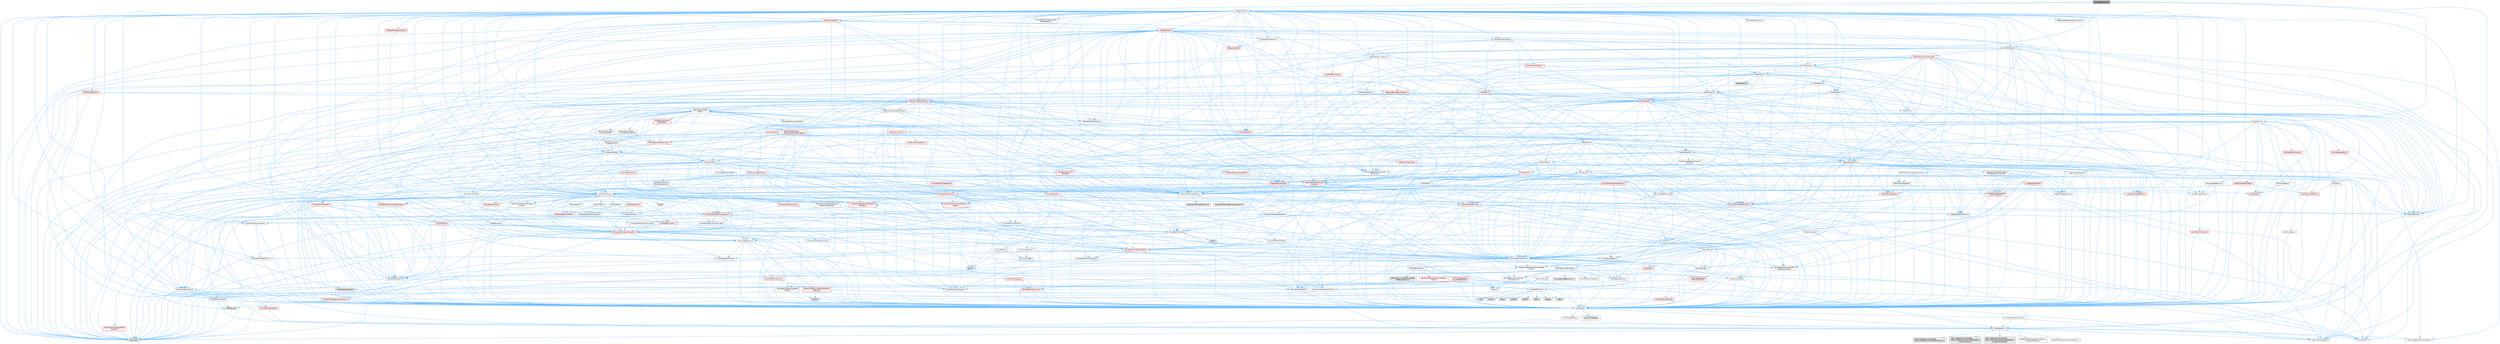 digraph "RemoteExecutor.h"
{
 // INTERACTIVE_SVG=YES
 // LATEX_PDF_SIZE
  bgcolor="transparent";
  edge [fontname=Helvetica,fontsize=10,labelfontname=Helvetica,labelfontsize=10];
  node [fontname=Helvetica,fontsize=10,shape=box,height=0.2,width=0.4];
  Node1 [id="Node000001",label="RemoteExecutor.h",height=0.2,width=0.4,color="gray40", fillcolor="grey60", style="filled", fontcolor="black",tooltip=" "];
  Node1 -> Node2 [id="edge1_Node000001_Node000002",color="steelblue1",style="solid",tooltip=" "];
  Node2 [id="Node000002",label="CoreTypes.h",height=0.2,width=0.4,color="grey40", fillcolor="white", style="filled",URL="$dc/dec/CoreTypes_8h.html",tooltip=" "];
  Node2 -> Node3 [id="edge2_Node000002_Node000003",color="steelblue1",style="solid",tooltip=" "];
  Node3 [id="Node000003",label="HAL/Platform.h",height=0.2,width=0.4,color="grey40", fillcolor="white", style="filled",URL="$d9/dd0/Platform_8h.html",tooltip=" "];
  Node3 -> Node4 [id="edge3_Node000003_Node000004",color="steelblue1",style="solid",tooltip=" "];
  Node4 [id="Node000004",label="Misc/Build.h",height=0.2,width=0.4,color="grey40", fillcolor="white", style="filled",URL="$d3/dbb/Build_8h.html",tooltip=" "];
  Node3 -> Node5 [id="edge4_Node000003_Node000005",color="steelblue1",style="solid",tooltip=" "];
  Node5 [id="Node000005",label="Misc/LargeWorldCoordinates.h",height=0.2,width=0.4,color="grey40", fillcolor="white", style="filled",URL="$d2/dcb/LargeWorldCoordinates_8h.html",tooltip=" "];
  Node3 -> Node6 [id="edge5_Node000003_Node000006",color="steelblue1",style="solid",tooltip=" "];
  Node6 [id="Node000006",label="type_traits",height=0.2,width=0.4,color="grey60", fillcolor="#E0E0E0", style="filled",tooltip=" "];
  Node3 -> Node7 [id="edge6_Node000003_Node000007",color="steelblue1",style="solid",tooltip=" "];
  Node7 [id="Node000007",label="PreprocessorHelpers.h",height=0.2,width=0.4,color="grey40", fillcolor="white", style="filled",URL="$db/ddb/PreprocessorHelpers_8h.html",tooltip=" "];
  Node3 -> Node8 [id="edge7_Node000003_Node000008",color="steelblue1",style="solid",tooltip=" "];
  Node8 [id="Node000008",label="UBT_COMPILED_PLATFORM\l/UBT_COMPILED_PLATFORMPlatform\lCompilerPreSetup.h",height=0.2,width=0.4,color="grey60", fillcolor="#E0E0E0", style="filled",tooltip=" "];
  Node3 -> Node9 [id="edge8_Node000003_Node000009",color="steelblue1",style="solid",tooltip=" "];
  Node9 [id="Node000009",label="GenericPlatform/GenericPlatform\lCompilerPreSetup.h",height=0.2,width=0.4,color="grey40", fillcolor="white", style="filled",URL="$d9/dc8/GenericPlatformCompilerPreSetup_8h.html",tooltip=" "];
  Node3 -> Node10 [id="edge9_Node000003_Node000010",color="steelblue1",style="solid",tooltip=" "];
  Node10 [id="Node000010",label="GenericPlatform/GenericPlatform.h",height=0.2,width=0.4,color="grey40", fillcolor="white", style="filled",URL="$d6/d84/GenericPlatform_8h.html",tooltip=" "];
  Node3 -> Node11 [id="edge10_Node000003_Node000011",color="steelblue1",style="solid",tooltip=" "];
  Node11 [id="Node000011",label="UBT_COMPILED_PLATFORM\l/UBT_COMPILED_PLATFORMPlatform.h",height=0.2,width=0.4,color="grey60", fillcolor="#E0E0E0", style="filled",tooltip=" "];
  Node3 -> Node12 [id="edge11_Node000003_Node000012",color="steelblue1",style="solid",tooltip=" "];
  Node12 [id="Node000012",label="UBT_COMPILED_PLATFORM\l/UBT_COMPILED_PLATFORMPlatform\lCompilerSetup.h",height=0.2,width=0.4,color="grey60", fillcolor="#E0E0E0", style="filled",tooltip=" "];
  Node2 -> Node13 [id="edge12_Node000002_Node000013",color="steelblue1",style="solid",tooltip=" "];
  Node13 [id="Node000013",label="ProfilingDebugging\l/UMemoryDefines.h",height=0.2,width=0.4,color="grey40", fillcolor="white", style="filled",URL="$d2/da2/UMemoryDefines_8h.html",tooltip=" "];
  Node2 -> Node14 [id="edge13_Node000002_Node000014",color="steelblue1",style="solid",tooltip=" "];
  Node14 [id="Node000014",label="Misc/CoreMiscDefines.h",height=0.2,width=0.4,color="grey40", fillcolor="white", style="filled",URL="$da/d38/CoreMiscDefines_8h.html",tooltip=" "];
  Node14 -> Node3 [id="edge14_Node000014_Node000003",color="steelblue1",style="solid",tooltip=" "];
  Node14 -> Node7 [id="edge15_Node000014_Node000007",color="steelblue1",style="solid",tooltip=" "];
  Node2 -> Node15 [id="edge16_Node000002_Node000015",color="steelblue1",style="solid",tooltip=" "];
  Node15 [id="Node000015",label="Misc/CoreDefines.h",height=0.2,width=0.4,color="grey40", fillcolor="white", style="filled",URL="$d3/dd2/CoreDefines_8h.html",tooltip=" "];
  Node1 -> Node16 [id="edge17_Node000001_Node000016",color="steelblue1",style="solid",tooltip=" "];
  Node16 [id="Node000016",label="Misc/AssertionMacros.h",height=0.2,width=0.4,color="grey40", fillcolor="white", style="filled",URL="$d0/dfa/AssertionMacros_8h.html",tooltip=" "];
  Node16 -> Node2 [id="edge18_Node000016_Node000002",color="steelblue1",style="solid",tooltip=" "];
  Node16 -> Node3 [id="edge19_Node000016_Node000003",color="steelblue1",style="solid",tooltip=" "];
  Node16 -> Node17 [id="edge20_Node000016_Node000017",color="steelblue1",style="solid",tooltip=" "];
  Node17 [id="Node000017",label="HAL/PlatformMisc.h",height=0.2,width=0.4,color="grey40", fillcolor="white", style="filled",URL="$d0/df5/PlatformMisc_8h.html",tooltip=" "];
  Node17 -> Node2 [id="edge21_Node000017_Node000002",color="steelblue1",style="solid",tooltip=" "];
  Node17 -> Node18 [id="edge22_Node000017_Node000018",color="steelblue1",style="solid",tooltip=" "];
  Node18 [id="Node000018",label="GenericPlatform/GenericPlatform\lMisc.h",height=0.2,width=0.4,color="red", fillcolor="#FFF0F0", style="filled",URL="$db/d9a/GenericPlatformMisc_8h.html",tooltip=" "];
  Node18 -> Node19 [id="edge23_Node000018_Node000019",color="steelblue1",style="solid",tooltip=" "];
  Node19 [id="Node000019",label="Containers/StringFwd.h",height=0.2,width=0.4,color="grey40", fillcolor="white", style="filled",URL="$df/d37/StringFwd_8h.html",tooltip=" "];
  Node19 -> Node2 [id="edge24_Node000019_Node000002",color="steelblue1",style="solid",tooltip=" "];
  Node19 -> Node20 [id="edge25_Node000019_Node000020",color="steelblue1",style="solid",tooltip=" "];
  Node20 [id="Node000020",label="Traits/ElementType.h",height=0.2,width=0.4,color="grey40", fillcolor="white", style="filled",URL="$d5/d4f/ElementType_8h.html",tooltip=" "];
  Node20 -> Node3 [id="edge26_Node000020_Node000003",color="steelblue1",style="solid",tooltip=" "];
  Node20 -> Node21 [id="edge27_Node000020_Node000021",color="steelblue1",style="solid",tooltip=" "];
  Node21 [id="Node000021",label="initializer_list",height=0.2,width=0.4,color="grey60", fillcolor="#E0E0E0", style="filled",tooltip=" "];
  Node20 -> Node6 [id="edge28_Node000020_Node000006",color="steelblue1",style="solid",tooltip=" "];
  Node19 -> Node22 [id="edge29_Node000019_Node000022",color="steelblue1",style="solid",tooltip=" "];
  Node22 [id="Node000022",label="Traits/IsContiguousContainer.h",height=0.2,width=0.4,color="red", fillcolor="#FFF0F0", style="filled",URL="$d5/d3c/IsContiguousContainer_8h.html",tooltip=" "];
  Node22 -> Node2 [id="edge30_Node000022_Node000002",color="steelblue1",style="solid",tooltip=" "];
  Node22 -> Node21 [id="edge31_Node000022_Node000021",color="steelblue1",style="solid",tooltip=" "];
  Node18 -> Node2 [id="edge32_Node000018_Node000002",color="steelblue1",style="solid",tooltip=" "];
  Node18 -> Node29 [id="edge33_Node000018_Node000029",color="steelblue1",style="solid",tooltip=" "];
  Node29 [id="Node000029",label="HAL/PlatformCrt.h",height=0.2,width=0.4,color="grey40", fillcolor="white", style="filled",URL="$d8/d75/PlatformCrt_8h.html",tooltip=" "];
  Node29 -> Node30 [id="edge34_Node000029_Node000030",color="steelblue1",style="solid",tooltip=" "];
  Node30 [id="Node000030",label="new",height=0.2,width=0.4,color="grey60", fillcolor="#E0E0E0", style="filled",tooltip=" "];
  Node29 -> Node31 [id="edge35_Node000029_Node000031",color="steelblue1",style="solid",tooltip=" "];
  Node31 [id="Node000031",label="wchar.h",height=0.2,width=0.4,color="grey60", fillcolor="#E0E0E0", style="filled",tooltip=" "];
  Node29 -> Node32 [id="edge36_Node000029_Node000032",color="steelblue1",style="solid",tooltip=" "];
  Node32 [id="Node000032",label="stddef.h",height=0.2,width=0.4,color="grey60", fillcolor="#E0E0E0", style="filled",tooltip=" "];
  Node29 -> Node33 [id="edge37_Node000029_Node000033",color="steelblue1",style="solid",tooltip=" "];
  Node33 [id="Node000033",label="stdlib.h",height=0.2,width=0.4,color="grey60", fillcolor="#E0E0E0", style="filled",tooltip=" "];
  Node29 -> Node34 [id="edge38_Node000029_Node000034",color="steelblue1",style="solid",tooltip=" "];
  Node34 [id="Node000034",label="stdio.h",height=0.2,width=0.4,color="grey60", fillcolor="#E0E0E0", style="filled",tooltip=" "];
  Node29 -> Node35 [id="edge39_Node000029_Node000035",color="steelblue1",style="solid",tooltip=" "];
  Node35 [id="Node000035",label="stdarg.h",height=0.2,width=0.4,color="grey60", fillcolor="#E0E0E0", style="filled",tooltip=" "];
  Node29 -> Node36 [id="edge40_Node000029_Node000036",color="steelblue1",style="solid",tooltip=" "];
  Node36 [id="Node000036",label="math.h",height=0.2,width=0.4,color="grey60", fillcolor="#E0E0E0", style="filled",tooltip=" "];
  Node29 -> Node37 [id="edge41_Node000029_Node000037",color="steelblue1",style="solid",tooltip=" "];
  Node37 [id="Node000037",label="float.h",height=0.2,width=0.4,color="grey60", fillcolor="#E0E0E0", style="filled",tooltip=" "];
  Node29 -> Node38 [id="edge42_Node000029_Node000038",color="steelblue1",style="solid",tooltip=" "];
  Node38 [id="Node000038",label="string.h",height=0.2,width=0.4,color="grey60", fillcolor="#E0E0E0", style="filled",tooltip=" "];
  Node18 -> Node41 [id="edge43_Node000018_Node000041",color="steelblue1",style="solid",tooltip=" "];
  Node41 [id="Node000041",label="Misc/EnumClassFlags.h",height=0.2,width=0.4,color="grey40", fillcolor="white", style="filled",URL="$d8/de7/EnumClassFlags_8h.html",tooltip=" "];
  Node17 -> Node44 [id="edge44_Node000017_Node000044",color="steelblue1",style="solid",tooltip=" "];
  Node44 [id="Node000044",label="COMPILED_PLATFORM_HEADER\l(PlatformMisc.h)",height=0.2,width=0.4,color="grey60", fillcolor="#E0E0E0", style="filled",tooltip=" "];
  Node17 -> Node45 [id="edge45_Node000017_Node000045",color="steelblue1",style="solid",tooltip=" "];
  Node45 [id="Node000045",label="ProfilingDebugging\l/CpuProfilerTrace.h",height=0.2,width=0.4,color="red", fillcolor="#FFF0F0", style="filled",URL="$da/dcb/CpuProfilerTrace_8h.html",tooltip=" "];
  Node45 -> Node2 [id="edge46_Node000045_Node000002",color="steelblue1",style="solid",tooltip=" "];
  Node45 -> Node25 [id="edge47_Node000045_Node000025",color="steelblue1",style="solid",tooltip=" "];
  Node25 [id="Node000025",label="Containers/ContainersFwd.h",height=0.2,width=0.4,color="grey40", fillcolor="white", style="filled",URL="$d4/d0a/ContainersFwd_8h.html",tooltip=" "];
  Node25 -> Node3 [id="edge48_Node000025_Node000003",color="steelblue1",style="solid",tooltip=" "];
  Node25 -> Node2 [id="edge49_Node000025_Node000002",color="steelblue1",style="solid",tooltip=" "];
  Node25 -> Node22 [id="edge50_Node000025_Node000022",color="steelblue1",style="solid",tooltip=" "];
  Node45 -> Node46 [id="edge51_Node000045_Node000046",color="steelblue1",style="solid",tooltip=" "];
  Node46 [id="Node000046",label="HAL/PlatformAtomics.h",height=0.2,width=0.4,color="red", fillcolor="#FFF0F0", style="filled",URL="$d3/d36/PlatformAtomics_8h.html",tooltip=" "];
  Node46 -> Node2 [id="edge52_Node000046_Node000002",color="steelblue1",style="solid",tooltip=" "];
  Node45 -> Node7 [id="edge53_Node000045_Node000007",color="steelblue1",style="solid",tooltip=" "];
  Node45 -> Node4 [id="edge54_Node000045_Node000004",color="steelblue1",style="solid",tooltip=" "];
  Node45 -> Node50 [id="edge55_Node000045_Node000050",color="steelblue1",style="solid",tooltip=" "];
  Node50 [id="Node000050",label="Trace/Detail/Channel.h",height=0.2,width=0.4,color="grey60", fillcolor="#E0E0E0", style="filled",tooltip=" "];
  Node16 -> Node7 [id="edge56_Node000016_Node000007",color="steelblue1",style="solid",tooltip=" "];
  Node16 -> Node53 [id="edge57_Node000016_Node000053",color="steelblue1",style="solid",tooltip=" "];
  Node53 [id="Node000053",label="Templates/EnableIf.h",height=0.2,width=0.4,color="grey40", fillcolor="white", style="filled",URL="$d7/d60/EnableIf_8h.html",tooltip=" "];
  Node53 -> Node2 [id="edge58_Node000053_Node000002",color="steelblue1",style="solid",tooltip=" "];
  Node16 -> Node54 [id="edge59_Node000016_Node000054",color="steelblue1",style="solid",tooltip=" "];
  Node54 [id="Node000054",label="Templates/IsArrayOrRefOf\lTypeByPredicate.h",height=0.2,width=0.4,color="grey40", fillcolor="white", style="filled",URL="$d6/da1/IsArrayOrRefOfTypeByPredicate_8h.html",tooltip=" "];
  Node54 -> Node2 [id="edge60_Node000054_Node000002",color="steelblue1",style="solid",tooltip=" "];
  Node16 -> Node55 [id="edge61_Node000016_Node000055",color="steelblue1",style="solid",tooltip=" "];
  Node55 [id="Node000055",label="Templates/IsValidVariadic\lFunctionArg.h",height=0.2,width=0.4,color="grey40", fillcolor="white", style="filled",URL="$d0/dc8/IsValidVariadicFunctionArg_8h.html",tooltip=" "];
  Node55 -> Node2 [id="edge62_Node000055_Node000002",color="steelblue1",style="solid",tooltip=" "];
  Node55 -> Node56 [id="edge63_Node000055_Node000056",color="steelblue1",style="solid",tooltip=" "];
  Node56 [id="Node000056",label="IsEnum.h",height=0.2,width=0.4,color="grey40", fillcolor="white", style="filled",URL="$d4/de5/IsEnum_8h.html",tooltip=" "];
  Node55 -> Node6 [id="edge64_Node000055_Node000006",color="steelblue1",style="solid",tooltip=" "];
  Node16 -> Node57 [id="edge65_Node000016_Node000057",color="steelblue1",style="solid",tooltip=" "];
  Node57 [id="Node000057",label="Traits/IsCharEncodingCompatible\lWith.h",height=0.2,width=0.4,color="grey40", fillcolor="white", style="filled",URL="$df/dd1/IsCharEncodingCompatibleWith_8h.html",tooltip=" "];
  Node57 -> Node6 [id="edge66_Node000057_Node000006",color="steelblue1",style="solid",tooltip=" "];
  Node57 -> Node58 [id="edge67_Node000057_Node000058",color="steelblue1",style="solid",tooltip=" "];
  Node58 [id="Node000058",label="Traits/IsCharType.h",height=0.2,width=0.4,color="grey40", fillcolor="white", style="filled",URL="$db/d51/IsCharType_8h.html",tooltip=" "];
  Node58 -> Node2 [id="edge68_Node000058_Node000002",color="steelblue1",style="solid",tooltip=" "];
  Node16 -> Node59 [id="edge69_Node000016_Node000059",color="steelblue1",style="solid",tooltip=" "];
  Node59 [id="Node000059",label="Misc/VarArgs.h",height=0.2,width=0.4,color="grey40", fillcolor="white", style="filled",URL="$d5/d6f/VarArgs_8h.html",tooltip=" "];
  Node59 -> Node2 [id="edge70_Node000059_Node000002",color="steelblue1",style="solid",tooltip=" "];
  Node16 -> Node60 [id="edge71_Node000016_Node000060",color="steelblue1",style="solid",tooltip=" "];
  Node60 [id="Node000060",label="String/FormatStringSan.h",height=0.2,width=0.4,color="grey40", fillcolor="white", style="filled",URL="$d3/d8b/FormatStringSan_8h.html",tooltip=" "];
  Node60 -> Node6 [id="edge72_Node000060_Node000006",color="steelblue1",style="solid",tooltip=" "];
  Node60 -> Node2 [id="edge73_Node000060_Node000002",color="steelblue1",style="solid",tooltip=" "];
  Node60 -> Node61 [id="edge74_Node000060_Node000061",color="steelblue1",style="solid",tooltip=" "];
  Node61 [id="Node000061",label="Templates/Requires.h",height=0.2,width=0.4,color="grey40", fillcolor="white", style="filled",URL="$dc/d96/Requires_8h.html",tooltip=" "];
  Node61 -> Node53 [id="edge75_Node000061_Node000053",color="steelblue1",style="solid",tooltip=" "];
  Node61 -> Node6 [id="edge76_Node000061_Node000006",color="steelblue1",style="solid",tooltip=" "];
  Node60 -> Node62 [id="edge77_Node000060_Node000062",color="steelblue1",style="solid",tooltip=" "];
  Node62 [id="Node000062",label="Templates/Identity.h",height=0.2,width=0.4,color="grey40", fillcolor="white", style="filled",URL="$d0/dd5/Identity_8h.html",tooltip=" "];
  Node60 -> Node55 [id="edge78_Node000060_Node000055",color="steelblue1",style="solid",tooltip=" "];
  Node60 -> Node58 [id="edge79_Node000060_Node000058",color="steelblue1",style="solid",tooltip=" "];
  Node60 -> Node63 [id="edge80_Node000060_Node000063",color="steelblue1",style="solid",tooltip=" "];
  Node63 [id="Node000063",label="Traits/IsTEnumAsByte.h",height=0.2,width=0.4,color="grey40", fillcolor="white", style="filled",URL="$d1/de6/IsTEnumAsByte_8h.html",tooltip=" "];
  Node60 -> Node64 [id="edge81_Node000060_Node000064",color="steelblue1",style="solid",tooltip=" "];
  Node64 [id="Node000064",label="Traits/IsTString.h",height=0.2,width=0.4,color="grey40", fillcolor="white", style="filled",URL="$d0/df8/IsTString_8h.html",tooltip=" "];
  Node64 -> Node25 [id="edge82_Node000064_Node000025",color="steelblue1",style="solid",tooltip=" "];
  Node60 -> Node25 [id="edge83_Node000060_Node000025",color="steelblue1",style="solid",tooltip=" "];
  Node60 -> Node65 [id="edge84_Node000060_Node000065",color="steelblue1",style="solid",tooltip=" "];
  Node65 [id="Node000065",label="FormatStringSanErrors.inl",height=0.2,width=0.4,color="grey60", fillcolor="#E0E0E0", style="filled",tooltip=" "];
  Node16 -> Node66 [id="edge85_Node000016_Node000066",color="steelblue1",style="solid",tooltip=" "];
  Node66 [id="Node000066",label="atomic",height=0.2,width=0.4,color="grey60", fillcolor="#E0E0E0", style="filled",tooltip=" "];
  Node1 -> Node67 [id="edge86_Node000001_Node000067",color="steelblue1",style="solid",tooltip=" "];
  Node67 [id="Node000067",label="UObject/RemoteObjectTypes.h",height=0.2,width=0.4,color="grey40", fillcolor="white", style="filled",URL="$d5/d80/RemoteObjectTypes_8h.html",tooltip=" "];
  Node67 -> Node2 [id="edge87_Node000067_Node000002",color="steelblue1",style="solid",tooltip=" "];
  Node67 -> Node68 [id="edge88_Node000067_Node000068",color="steelblue1",style="solid",tooltip=" "];
  Node68 [id="Node000068",label="Templates/TypeHash.h",height=0.2,width=0.4,color="grey40", fillcolor="white", style="filled",URL="$d1/d62/TypeHash_8h.html",tooltip=" "];
  Node68 -> Node2 [id="edge89_Node000068_Node000002",color="steelblue1",style="solid",tooltip=" "];
  Node68 -> Node61 [id="edge90_Node000068_Node000061",color="steelblue1",style="solid",tooltip=" "];
  Node68 -> Node69 [id="edge91_Node000068_Node000069",color="steelblue1",style="solid",tooltip=" "];
  Node69 [id="Node000069",label="Misc/Crc.h",height=0.2,width=0.4,color="grey40", fillcolor="white", style="filled",URL="$d4/dd2/Crc_8h.html",tooltip=" "];
  Node69 -> Node2 [id="edge92_Node000069_Node000002",color="steelblue1",style="solid",tooltip=" "];
  Node69 -> Node70 [id="edge93_Node000069_Node000070",color="steelblue1",style="solid",tooltip=" "];
  Node70 [id="Node000070",label="HAL/PlatformString.h",height=0.2,width=0.4,color="red", fillcolor="#FFF0F0", style="filled",URL="$db/db5/PlatformString_8h.html",tooltip=" "];
  Node70 -> Node2 [id="edge94_Node000070_Node000002",color="steelblue1",style="solid",tooltip=" "];
  Node69 -> Node16 [id="edge95_Node000069_Node000016",color="steelblue1",style="solid",tooltip=" "];
  Node69 -> Node72 [id="edge96_Node000069_Node000072",color="steelblue1",style="solid",tooltip=" "];
  Node72 [id="Node000072",label="Misc/CString.h",height=0.2,width=0.4,color="grey40", fillcolor="white", style="filled",URL="$d2/d49/CString_8h.html",tooltip=" "];
  Node72 -> Node2 [id="edge97_Node000072_Node000002",color="steelblue1",style="solid",tooltip=" "];
  Node72 -> Node29 [id="edge98_Node000072_Node000029",color="steelblue1",style="solid",tooltip=" "];
  Node72 -> Node70 [id="edge99_Node000072_Node000070",color="steelblue1",style="solid",tooltip=" "];
  Node72 -> Node16 [id="edge100_Node000072_Node000016",color="steelblue1",style="solid",tooltip=" "];
  Node72 -> Node73 [id="edge101_Node000072_Node000073",color="steelblue1",style="solid",tooltip=" "];
  Node73 [id="Node000073",label="Misc/Char.h",height=0.2,width=0.4,color="red", fillcolor="#FFF0F0", style="filled",URL="$d0/d58/Char_8h.html",tooltip=" "];
  Node73 -> Node2 [id="edge102_Node000073_Node000002",color="steelblue1",style="solid",tooltip=" "];
  Node73 -> Node6 [id="edge103_Node000073_Node000006",color="steelblue1",style="solid",tooltip=" "];
  Node72 -> Node59 [id="edge104_Node000072_Node000059",color="steelblue1",style="solid",tooltip=" "];
  Node72 -> Node54 [id="edge105_Node000072_Node000054",color="steelblue1",style="solid",tooltip=" "];
  Node72 -> Node55 [id="edge106_Node000072_Node000055",color="steelblue1",style="solid",tooltip=" "];
  Node72 -> Node57 [id="edge107_Node000072_Node000057",color="steelblue1",style="solid",tooltip=" "];
  Node69 -> Node73 [id="edge108_Node000069_Node000073",color="steelblue1",style="solid",tooltip=" "];
  Node69 -> Node77 [id="edge109_Node000069_Node000077",color="steelblue1",style="solid",tooltip=" "];
  Node77 [id="Node000077",label="Templates/UnrealTypeTraits.h",height=0.2,width=0.4,color="red", fillcolor="#FFF0F0", style="filled",URL="$d2/d2d/UnrealTypeTraits_8h.html",tooltip=" "];
  Node77 -> Node2 [id="edge110_Node000077_Node000002",color="steelblue1",style="solid",tooltip=" "];
  Node77 -> Node78 [id="edge111_Node000077_Node000078",color="steelblue1",style="solid",tooltip=" "];
  Node78 [id="Node000078",label="Templates/IsPointer.h",height=0.2,width=0.4,color="grey40", fillcolor="white", style="filled",URL="$d7/d05/IsPointer_8h.html",tooltip=" "];
  Node78 -> Node2 [id="edge112_Node000078_Node000002",color="steelblue1",style="solid",tooltip=" "];
  Node77 -> Node16 [id="edge113_Node000077_Node000016",color="steelblue1",style="solid",tooltip=" "];
  Node77 -> Node53 [id="edge114_Node000077_Node000053",color="steelblue1",style="solid",tooltip=" "];
  Node77 -> Node56 [id="edge115_Node000077_Node000056",color="steelblue1",style="solid",tooltip=" "];
  Node77 -> Node81 [id="edge116_Node000077_Node000081",color="steelblue1",style="solid",tooltip=" "];
  Node81 [id="Node000081",label="Templates/Models.h",height=0.2,width=0.4,color="grey40", fillcolor="white", style="filled",URL="$d3/d0c/Models_8h.html",tooltip=" "];
  Node81 -> Node62 [id="edge117_Node000081_Node000062",color="steelblue1",style="solid",tooltip=" "];
  Node77 -> Node82 [id="edge118_Node000077_Node000082",color="steelblue1",style="solid",tooltip=" "];
  Node82 [id="Node000082",label="Templates/IsPODType.h",height=0.2,width=0.4,color="grey40", fillcolor="white", style="filled",URL="$d7/db1/IsPODType_8h.html",tooltip=" "];
  Node82 -> Node2 [id="edge119_Node000082_Node000002",color="steelblue1",style="solid",tooltip=" "];
  Node77 -> Node83 [id="edge120_Node000077_Node000083",color="steelblue1",style="solid",tooltip=" "];
  Node83 [id="Node000083",label="Templates/IsUECoreType.h",height=0.2,width=0.4,color="grey40", fillcolor="white", style="filled",URL="$d1/db8/IsUECoreType_8h.html",tooltip=" "];
  Node83 -> Node2 [id="edge121_Node000083_Node000002",color="steelblue1",style="solid",tooltip=" "];
  Node83 -> Node6 [id="edge122_Node000083_Node000006",color="steelblue1",style="solid",tooltip=" "];
  Node69 -> Node58 [id="edge123_Node000069_Node000058",color="steelblue1",style="solid",tooltip=" "];
  Node68 -> Node85 [id="edge124_Node000068_Node000085",color="steelblue1",style="solid",tooltip=" "];
  Node85 [id="Node000085",label="stdint.h",height=0.2,width=0.4,color="grey60", fillcolor="#E0E0E0", style="filled",tooltip=" "];
  Node68 -> Node6 [id="edge125_Node000068_Node000006",color="steelblue1",style="solid",tooltip=" "];
  Node67 -> Node86 [id="edge126_Node000067_Node000086",color="steelblue1",style="solid",tooltip=" "];
  Node86 [id="Node000086",label="Containers/Array.h",height=0.2,width=0.4,color="grey40", fillcolor="white", style="filled",URL="$df/dd0/Array_8h.html",tooltip=" "];
  Node86 -> Node2 [id="edge127_Node000086_Node000002",color="steelblue1",style="solid",tooltip=" "];
  Node86 -> Node16 [id="edge128_Node000086_Node000016",color="steelblue1",style="solid",tooltip=" "];
  Node86 -> Node87 [id="edge129_Node000086_Node000087",color="steelblue1",style="solid",tooltip=" "];
  Node87 [id="Node000087",label="Misc/IntrusiveUnsetOptional\lState.h",height=0.2,width=0.4,color="red", fillcolor="#FFF0F0", style="filled",URL="$d2/d0a/IntrusiveUnsetOptionalState_8h.html",tooltip=" "];
  Node86 -> Node89 [id="edge130_Node000086_Node000089",color="steelblue1",style="solid",tooltip=" "];
  Node89 [id="Node000089",label="Misc/ReverseIterate.h",height=0.2,width=0.4,color="red", fillcolor="#FFF0F0", style="filled",URL="$db/de3/ReverseIterate_8h.html",tooltip=" "];
  Node89 -> Node3 [id="edge131_Node000089_Node000003",color="steelblue1",style="solid",tooltip=" "];
  Node86 -> Node91 [id="edge132_Node000086_Node000091",color="steelblue1",style="solid",tooltip=" "];
  Node91 [id="Node000091",label="HAL/UnrealMemory.h",height=0.2,width=0.4,color="grey40", fillcolor="white", style="filled",URL="$d9/d96/UnrealMemory_8h.html",tooltip=" "];
  Node91 -> Node2 [id="edge133_Node000091_Node000002",color="steelblue1",style="solid",tooltip=" "];
  Node91 -> Node92 [id="edge134_Node000091_Node000092",color="steelblue1",style="solid",tooltip=" "];
  Node92 [id="Node000092",label="GenericPlatform/GenericPlatform\lMemory.h",height=0.2,width=0.4,color="red", fillcolor="#FFF0F0", style="filled",URL="$dd/d22/GenericPlatformMemory_8h.html",tooltip=" "];
  Node92 -> Node2 [id="edge135_Node000092_Node000002",color="steelblue1",style="solid",tooltip=" "];
  Node92 -> Node70 [id="edge136_Node000092_Node000070",color="steelblue1",style="solid",tooltip=" "];
  Node92 -> Node38 [id="edge137_Node000092_Node000038",color="steelblue1",style="solid",tooltip=" "];
  Node92 -> Node31 [id="edge138_Node000092_Node000031",color="steelblue1",style="solid",tooltip=" "];
  Node91 -> Node93 [id="edge139_Node000091_Node000093",color="steelblue1",style="solid",tooltip=" "];
  Node93 [id="Node000093",label="HAL/MemoryBase.h",height=0.2,width=0.4,color="red", fillcolor="#FFF0F0", style="filled",URL="$d6/d9f/MemoryBase_8h.html",tooltip=" "];
  Node93 -> Node2 [id="edge140_Node000093_Node000002",color="steelblue1",style="solid",tooltip=" "];
  Node93 -> Node46 [id="edge141_Node000093_Node000046",color="steelblue1",style="solid",tooltip=" "];
  Node93 -> Node29 [id="edge142_Node000093_Node000029",color="steelblue1",style="solid",tooltip=" "];
  Node91 -> Node103 [id="edge143_Node000091_Node000103",color="steelblue1",style="solid",tooltip=" "];
  Node103 [id="Node000103",label="HAL/PlatformMemory.h",height=0.2,width=0.4,color="red", fillcolor="#FFF0F0", style="filled",URL="$de/d68/PlatformMemory_8h.html",tooltip=" "];
  Node103 -> Node2 [id="edge144_Node000103_Node000002",color="steelblue1",style="solid",tooltip=" "];
  Node103 -> Node92 [id="edge145_Node000103_Node000092",color="steelblue1",style="solid",tooltip=" "];
  Node91 -> Node105 [id="edge146_Node000091_Node000105",color="steelblue1",style="solid",tooltip=" "];
  Node105 [id="Node000105",label="ProfilingDebugging\l/MemoryTrace.h",height=0.2,width=0.4,color="red", fillcolor="#FFF0F0", style="filled",URL="$da/dd7/MemoryTrace_8h.html",tooltip=" "];
  Node105 -> Node3 [id="edge147_Node000105_Node000003",color="steelblue1",style="solid",tooltip=" "];
  Node105 -> Node41 [id="edge148_Node000105_Node000041",color="steelblue1",style="solid",tooltip=" "];
  Node91 -> Node78 [id="edge149_Node000091_Node000078",color="steelblue1",style="solid",tooltip=" "];
  Node86 -> Node77 [id="edge150_Node000086_Node000077",color="steelblue1",style="solid",tooltip=" "];
  Node86 -> Node106 [id="edge151_Node000086_Node000106",color="steelblue1",style="solid",tooltip=" "];
  Node106 [id="Node000106",label="Templates/UnrealTemplate.h",height=0.2,width=0.4,color="red", fillcolor="#FFF0F0", style="filled",URL="$d4/d24/UnrealTemplate_8h.html",tooltip=" "];
  Node106 -> Node2 [id="edge152_Node000106_Node000002",color="steelblue1",style="solid",tooltip=" "];
  Node106 -> Node78 [id="edge153_Node000106_Node000078",color="steelblue1",style="solid",tooltip=" "];
  Node106 -> Node91 [id="edge154_Node000106_Node000091",color="steelblue1",style="solid",tooltip=" "];
  Node106 -> Node77 [id="edge155_Node000106_Node000077",color="steelblue1",style="solid",tooltip=" "];
  Node106 -> Node61 [id="edge156_Node000106_Node000061",color="steelblue1",style="solid",tooltip=" "];
  Node106 -> Node110 [id="edge157_Node000106_Node000110",color="steelblue1",style="solid",tooltip=" "];
  Node110 [id="Node000110",label="Templates/TypeCompatible\lBytes.h",height=0.2,width=0.4,color="grey40", fillcolor="white", style="filled",URL="$df/d0a/TypeCompatibleBytes_8h.html",tooltip=" "];
  Node110 -> Node2 [id="edge158_Node000110_Node000002",color="steelblue1",style="solid",tooltip=" "];
  Node110 -> Node38 [id="edge159_Node000110_Node000038",color="steelblue1",style="solid",tooltip=" "];
  Node110 -> Node30 [id="edge160_Node000110_Node000030",color="steelblue1",style="solid",tooltip=" "];
  Node110 -> Node6 [id="edge161_Node000110_Node000006",color="steelblue1",style="solid",tooltip=" "];
  Node106 -> Node62 [id="edge162_Node000106_Node000062",color="steelblue1",style="solid",tooltip=" "];
  Node106 -> Node22 [id="edge163_Node000106_Node000022",color="steelblue1",style="solid",tooltip=" "];
  Node106 -> Node6 [id="edge164_Node000106_Node000006",color="steelblue1",style="solid",tooltip=" "];
  Node86 -> Node112 [id="edge165_Node000086_Node000112",color="steelblue1",style="solid",tooltip=" "];
  Node112 [id="Node000112",label="Containers/AllowShrinking.h",height=0.2,width=0.4,color="grey40", fillcolor="white", style="filled",URL="$d7/d1a/AllowShrinking_8h.html",tooltip=" "];
  Node112 -> Node2 [id="edge166_Node000112_Node000002",color="steelblue1",style="solid",tooltip=" "];
  Node86 -> Node113 [id="edge167_Node000086_Node000113",color="steelblue1",style="solid",tooltip=" "];
  Node113 [id="Node000113",label="Containers/ContainerAllocation\lPolicies.h",height=0.2,width=0.4,color="red", fillcolor="#FFF0F0", style="filled",URL="$d7/dff/ContainerAllocationPolicies_8h.html",tooltip=" "];
  Node113 -> Node2 [id="edge168_Node000113_Node000002",color="steelblue1",style="solid",tooltip=" "];
  Node113 -> Node113 [id="edge169_Node000113_Node000113",color="steelblue1",style="solid",tooltip=" "];
  Node113 -> Node91 [id="edge170_Node000113_Node000091",color="steelblue1",style="solid",tooltip=" "];
  Node113 -> Node16 [id="edge171_Node000113_Node000016",color="steelblue1",style="solid",tooltip=" "];
  Node113 -> Node110 [id="edge172_Node000113_Node000110",color="steelblue1",style="solid",tooltip=" "];
  Node113 -> Node6 [id="edge173_Node000113_Node000006",color="steelblue1",style="solid",tooltip=" "];
  Node86 -> Node125 [id="edge174_Node000086_Node000125",color="steelblue1",style="solid",tooltip=" "];
  Node125 [id="Node000125",label="Containers/ContainerElement\lTypeCompatibility.h",height=0.2,width=0.4,color="grey40", fillcolor="white", style="filled",URL="$df/ddf/ContainerElementTypeCompatibility_8h.html",tooltip=" "];
  Node125 -> Node2 [id="edge175_Node000125_Node000002",color="steelblue1",style="solid",tooltip=" "];
  Node125 -> Node77 [id="edge176_Node000125_Node000077",color="steelblue1",style="solid",tooltip=" "];
  Node86 -> Node126 [id="edge177_Node000086_Node000126",color="steelblue1",style="solid",tooltip=" "];
  Node126 [id="Node000126",label="Serialization/Archive.h",height=0.2,width=0.4,color="red", fillcolor="#FFF0F0", style="filled",URL="$d7/d3b/Archive_8h.html",tooltip=" "];
  Node126 -> Node2 [id="edge178_Node000126_Node000002",color="steelblue1",style="solid",tooltip=" "];
  Node126 -> Node26 [id="edge179_Node000126_Node000026",color="steelblue1",style="solid",tooltip=" "];
  Node26 [id="Node000026",label="Math/MathFwd.h",height=0.2,width=0.4,color="grey40", fillcolor="white", style="filled",URL="$d2/d10/MathFwd_8h.html",tooltip=" "];
  Node26 -> Node3 [id="edge180_Node000026_Node000003",color="steelblue1",style="solid",tooltip=" "];
  Node126 -> Node16 [id="edge181_Node000126_Node000016",color="steelblue1",style="solid",tooltip=" "];
  Node126 -> Node4 [id="edge182_Node000126_Node000004",color="steelblue1",style="solid",tooltip=" "];
  Node126 -> Node59 [id="edge183_Node000126_Node000059",color="steelblue1",style="solid",tooltip=" "];
  Node126 -> Node53 [id="edge184_Node000126_Node000053",color="steelblue1",style="solid",tooltip=" "];
  Node126 -> Node54 [id="edge185_Node000126_Node000054",color="steelblue1",style="solid",tooltip=" "];
  Node126 -> Node55 [id="edge186_Node000126_Node000055",color="steelblue1",style="solid",tooltip=" "];
  Node126 -> Node106 [id="edge187_Node000126_Node000106",color="steelblue1",style="solid",tooltip=" "];
  Node126 -> Node57 [id="edge188_Node000126_Node000057",color="steelblue1",style="solid",tooltip=" "];
  Node126 -> Node135 [id="edge189_Node000126_Node000135",color="steelblue1",style="solid",tooltip=" "];
  Node135 [id="Node000135",label="UObject/ObjectVersion.h",height=0.2,width=0.4,color="grey40", fillcolor="white", style="filled",URL="$da/d63/ObjectVersion_8h.html",tooltip=" "];
  Node135 -> Node2 [id="edge190_Node000135_Node000002",color="steelblue1",style="solid",tooltip=" "];
  Node86 -> Node136 [id="edge191_Node000086_Node000136",color="steelblue1",style="solid",tooltip=" "];
  Node136 [id="Node000136",label="Serialization/MemoryImage\lWriter.h",height=0.2,width=0.4,color="grey40", fillcolor="white", style="filled",URL="$d0/d08/MemoryImageWriter_8h.html",tooltip=" "];
  Node136 -> Node2 [id="edge192_Node000136_Node000002",color="steelblue1",style="solid",tooltip=" "];
  Node136 -> Node137 [id="edge193_Node000136_Node000137",color="steelblue1",style="solid",tooltip=" "];
  Node137 [id="Node000137",label="Serialization/MemoryLayout.h",height=0.2,width=0.4,color="red", fillcolor="#FFF0F0", style="filled",URL="$d7/d66/MemoryLayout_8h.html",tooltip=" "];
  Node137 -> Node138 [id="edge194_Node000137_Node000138",color="steelblue1",style="solid",tooltip=" "];
  Node138 [id="Node000138",label="Concepts/StaticClassProvider.h",height=0.2,width=0.4,color="grey40", fillcolor="white", style="filled",URL="$dd/d83/StaticClassProvider_8h.html",tooltip=" "];
  Node137 -> Node139 [id="edge195_Node000137_Node000139",color="steelblue1",style="solid",tooltip=" "];
  Node139 [id="Node000139",label="Concepts/StaticStructProvider.h",height=0.2,width=0.4,color="grey40", fillcolor="white", style="filled",URL="$d5/d77/StaticStructProvider_8h.html",tooltip=" "];
  Node137 -> Node140 [id="edge196_Node000137_Node000140",color="steelblue1",style="solid",tooltip=" "];
  Node140 [id="Node000140",label="Containers/EnumAsByte.h",height=0.2,width=0.4,color="grey40", fillcolor="white", style="filled",URL="$d6/d9a/EnumAsByte_8h.html",tooltip=" "];
  Node140 -> Node2 [id="edge197_Node000140_Node000002",color="steelblue1",style="solid",tooltip=" "];
  Node140 -> Node82 [id="edge198_Node000140_Node000082",color="steelblue1",style="solid",tooltip=" "];
  Node140 -> Node68 [id="edge199_Node000140_Node000068",color="steelblue1",style="solid",tooltip=" "];
  Node137 -> Node19 [id="edge200_Node000137_Node000019",color="steelblue1",style="solid",tooltip=" "];
  Node137 -> Node91 [id="edge201_Node000137_Node000091",color="steelblue1",style="solid",tooltip=" "];
  Node137 -> Node53 [id="edge202_Node000137_Node000053",color="steelblue1",style="solid",tooltip=" "];
  Node137 -> Node142 [id="edge203_Node000137_Node000142",color="steelblue1",style="solid",tooltip=" "];
  Node142 [id="Node000142",label="Templates/IsAbstract.h",height=0.2,width=0.4,color="grey40", fillcolor="white", style="filled",URL="$d8/db7/IsAbstract_8h.html",tooltip=" "];
  Node137 -> Node81 [id="edge204_Node000137_Node000081",color="steelblue1",style="solid",tooltip=" "];
  Node137 -> Node106 [id="edge205_Node000137_Node000106",color="steelblue1",style="solid",tooltip=" "];
  Node86 -> Node143 [id="edge206_Node000086_Node000143",color="steelblue1",style="solid",tooltip=" "];
  Node143 [id="Node000143",label="Algo/Heapify.h",height=0.2,width=0.4,color="grey40", fillcolor="white", style="filled",URL="$d0/d2a/Heapify_8h.html",tooltip=" "];
  Node143 -> Node144 [id="edge207_Node000143_Node000144",color="steelblue1",style="solid",tooltip=" "];
  Node144 [id="Node000144",label="Algo/Impl/BinaryHeap.h",height=0.2,width=0.4,color="red", fillcolor="#FFF0F0", style="filled",URL="$d7/da3/Algo_2Impl_2BinaryHeap_8h.html",tooltip=" "];
  Node144 -> Node145 [id="edge208_Node000144_Node000145",color="steelblue1",style="solid",tooltip=" "];
  Node145 [id="Node000145",label="Templates/Invoke.h",height=0.2,width=0.4,color="red", fillcolor="#FFF0F0", style="filled",URL="$d7/deb/Invoke_8h.html",tooltip=" "];
  Node145 -> Node2 [id="edge209_Node000145_Node000002",color="steelblue1",style="solid",tooltip=" "];
  Node145 -> Node106 [id="edge210_Node000145_Node000106",color="steelblue1",style="solid",tooltip=" "];
  Node145 -> Node6 [id="edge211_Node000145_Node000006",color="steelblue1",style="solid",tooltip=" "];
  Node144 -> Node6 [id="edge212_Node000144_Node000006",color="steelblue1",style="solid",tooltip=" "];
  Node143 -> Node149 [id="edge213_Node000143_Node000149",color="steelblue1",style="solid",tooltip=" "];
  Node149 [id="Node000149",label="Templates/IdentityFunctor.h",height=0.2,width=0.4,color="grey40", fillcolor="white", style="filled",URL="$d7/d2e/IdentityFunctor_8h.html",tooltip=" "];
  Node149 -> Node3 [id="edge214_Node000149_Node000003",color="steelblue1",style="solid",tooltip=" "];
  Node143 -> Node145 [id="edge215_Node000143_Node000145",color="steelblue1",style="solid",tooltip=" "];
  Node143 -> Node150 [id="edge216_Node000143_Node000150",color="steelblue1",style="solid",tooltip=" "];
  Node150 [id="Node000150",label="Templates/Less.h",height=0.2,width=0.4,color="grey40", fillcolor="white", style="filled",URL="$de/dc8/Less_8h.html",tooltip=" "];
  Node150 -> Node2 [id="edge217_Node000150_Node000002",color="steelblue1",style="solid",tooltip=" "];
  Node150 -> Node106 [id="edge218_Node000150_Node000106",color="steelblue1",style="solid",tooltip=" "];
  Node143 -> Node106 [id="edge219_Node000143_Node000106",color="steelblue1",style="solid",tooltip=" "];
  Node86 -> Node151 [id="edge220_Node000086_Node000151",color="steelblue1",style="solid",tooltip=" "];
  Node151 [id="Node000151",label="Algo/HeapSort.h",height=0.2,width=0.4,color="grey40", fillcolor="white", style="filled",URL="$d3/d92/HeapSort_8h.html",tooltip=" "];
  Node151 -> Node144 [id="edge221_Node000151_Node000144",color="steelblue1",style="solid",tooltip=" "];
  Node151 -> Node149 [id="edge222_Node000151_Node000149",color="steelblue1",style="solid",tooltip=" "];
  Node151 -> Node150 [id="edge223_Node000151_Node000150",color="steelblue1",style="solid",tooltip=" "];
  Node151 -> Node106 [id="edge224_Node000151_Node000106",color="steelblue1",style="solid",tooltip=" "];
  Node86 -> Node152 [id="edge225_Node000086_Node000152",color="steelblue1",style="solid",tooltip=" "];
  Node152 [id="Node000152",label="Algo/IsHeap.h",height=0.2,width=0.4,color="grey40", fillcolor="white", style="filled",URL="$de/d32/IsHeap_8h.html",tooltip=" "];
  Node152 -> Node144 [id="edge226_Node000152_Node000144",color="steelblue1",style="solid",tooltip=" "];
  Node152 -> Node149 [id="edge227_Node000152_Node000149",color="steelblue1",style="solid",tooltip=" "];
  Node152 -> Node145 [id="edge228_Node000152_Node000145",color="steelblue1",style="solid",tooltip=" "];
  Node152 -> Node150 [id="edge229_Node000152_Node000150",color="steelblue1",style="solid",tooltip=" "];
  Node152 -> Node106 [id="edge230_Node000152_Node000106",color="steelblue1",style="solid",tooltip=" "];
  Node86 -> Node144 [id="edge231_Node000086_Node000144",color="steelblue1",style="solid",tooltip=" "];
  Node86 -> Node153 [id="edge232_Node000086_Node000153",color="steelblue1",style="solid",tooltip=" "];
  Node153 [id="Node000153",label="Algo/StableSort.h",height=0.2,width=0.4,color="red", fillcolor="#FFF0F0", style="filled",URL="$d7/d3c/StableSort_8h.html",tooltip=" "];
  Node153 -> Node149 [id="edge233_Node000153_Node000149",color="steelblue1",style="solid",tooltip=" "];
  Node153 -> Node145 [id="edge234_Node000153_Node000145",color="steelblue1",style="solid",tooltip=" "];
  Node153 -> Node150 [id="edge235_Node000153_Node000150",color="steelblue1",style="solid",tooltip=" "];
  Node153 -> Node106 [id="edge236_Node000153_Node000106",color="steelblue1",style="solid",tooltip=" "];
  Node86 -> Node156 [id="edge237_Node000086_Node000156",color="steelblue1",style="solid",tooltip=" "];
  Node156 [id="Node000156",label="Concepts/GetTypeHashable.h",height=0.2,width=0.4,color="grey40", fillcolor="white", style="filled",URL="$d3/da2/GetTypeHashable_8h.html",tooltip=" "];
  Node156 -> Node2 [id="edge238_Node000156_Node000002",color="steelblue1",style="solid",tooltip=" "];
  Node156 -> Node68 [id="edge239_Node000156_Node000068",color="steelblue1",style="solid",tooltip=" "];
  Node86 -> Node149 [id="edge240_Node000086_Node000149",color="steelblue1",style="solid",tooltip=" "];
  Node86 -> Node145 [id="edge241_Node000086_Node000145",color="steelblue1",style="solid",tooltip=" "];
  Node86 -> Node150 [id="edge242_Node000086_Node000150",color="steelblue1",style="solid",tooltip=" "];
  Node86 -> Node157 [id="edge243_Node000086_Node000157",color="steelblue1",style="solid",tooltip=" "];
  Node157 [id="Node000157",label="Templates/LosesQualifiers\lFromTo.h",height=0.2,width=0.4,color="red", fillcolor="#FFF0F0", style="filled",URL="$d2/db3/LosesQualifiersFromTo_8h.html",tooltip=" "];
  Node157 -> Node6 [id="edge244_Node000157_Node000006",color="steelblue1",style="solid",tooltip=" "];
  Node86 -> Node61 [id="edge245_Node000086_Node000061",color="steelblue1",style="solid",tooltip=" "];
  Node86 -> Node158 [id="edge246_Node000086_Node000158",color="steelblue1",style="solid",tooltip=" "];
  Node158 [id="Node000158",label="Templates/Sorting.h",height=0.2,width=0.4,color="red", fillcolor="#FFF0F0", style="filled",URL="$d3/d9e/Sorting_8h.html",tooltip=" "];
  Node158 -> Node2 [id="edge247_Node000158_Node000002",color="steelblue1",style="solid",tooltip=" "];
  Node158 -> Node150 [id="edge248_Node000158_Node000150",color="steelblue1",style="solid",tooltip=" "];
  Node86 -> Node162 [id="edge249_Node000086_Node000162",color="steelblue1",style="solid",tooltip=" "];
  Node162 [id="Node000162",label="Templates/AlignmentTemplates.h",height=0.2,width=0.4,color="red", fillcolor="#FFF0F0", style="filled",URL="$dd/d32/AlignmentTemplates_8h.html",tooltip=" "];
  Node162 -> Node2 [id="edge250_Node000162_Node000002",color="steelblue1",style="solid",tooltip=" "];
  Node162 -> Node78 [id="edge251_Node000162_Node000078",color="steelblue1",style="solid",tooltip=" "];
  Node86 -> Node20 [id="edge252_Node000086_Node000020",color="steelblue1",style="solid",tooltip=" "];
  Node86 -> Node121 [id="edge253_Node000086_Node000121",color="steelblue1",style="solid",tooltip=" "];
  Node121 [id="Node000121",label="limits",height=0.2,width=0.4,color="grey60", fillcolor="#E0E0E0", style="filled",tooltip=" "];
  Node86 -> Node6 [id="edge254_Node000086_Node000006",color="steelblue1",style="solid",tooltip=" "];
  Node67 -> Node163 [id="edge255_Node000067_Node000163",color="steelblue1",style="solid",tooltip=" "];
  Node163 [id="Node000163",label="Containers/UnrealString.h",height=0.2,width=0.4,color="grey40", fillcolor="white", style="filled",URL="$d5/dba/UnrealString_8h.html",tooltip=" "];
  Node163 -> Node164 [id="edge256_Node000163_Node000164",color="steelblue1",style="solid",tooltip=" "];
  Node164 [id="Node000164",label="Containers/UnrealStringIncludes.h.inl",height=0.2,width=0.4,color="grey60", fillcolor="#E0E0E0", style="filled",tooltip=" "];
  Node163 -> Node165 [id="edge257_Node000163_Node000165",color="steelblue1",style="solid",tooltip=" "];
  Node165 [id="Node000165",label="Containers/UnrealString.h.inl",height=0.2,width=0.4,color="grey60", fillcolor="#E0E0E0", style="filled",tooltip=" "];
  Node163 -> Node166 [id="edge258_Node000163_Node000166",color="steelblue1",style="solid",tooltip=" "];
  Node166 [id="Node000166",label="Misc/StringFormatArg.h",height=0.2,width=0.4,color="grey40", fillcolor="white", style="filled",URL="$d2/d16/StringFormatArg_8h.html",tooltip=" "];
  Node166 -> Node25 [id="edge259_Node000166_Node000025",color="steelblue1",style="solid",tooltip=" "];
  Node67 -> Node167 [id="edge260_Node000067_Node000167",color="steelblue1",style="solid",tooltip=" "];
  Node167 [id="Node000167",label="UObject/ObjectMacros.h",height=0.2,width=0.4,color="grey40", fillcolor="white", style="filled",URL="$d8/d8d/ObjectMacros_8h.html",tooltip=" "];
  Node167 -> Node41 [id="edge261_Node000167_Node000041",color="steelblue1",style="solid",tooltip=" "];
  Node167 -> Node168 [id="edge262_Node000167_Node000168",color="steelblue1",style="solid",tooltip=" "];
  Node168 [id="Node000168",label="UObject/Script.h",height=0.2,width=0.4,color="red", fillcolor="#FFF0F0", style="filled",URL="$de/dc6/Script_8h.html",tooltip=" "];
  Node168 -> Node247 [id="edge263_Node000168_Node000247",color="steelblue1",style="solid",tooltip=" "];
  Node247 [id="Node000247",label="Stats/Stats.h",height=0.2,width=0.4,color="red", fillcolor="#FFF0F0", style="filled",URL="$dc/d09/Stats_8h.html",tooltip=" "];
  Node247 -> Node2 [id="edge264_Node000247_Node000002",color="steelblue1",style="solid",tooltip=" "];
  Node168 -> Node41 [id="edge265_Node000168_Node000041",color="steelblue1",style="solid",tooltip=" "];
  Node1 -> Node277 [id="edge266_Node000001_Node000277",color="steelblue1",style="solid",tooltip=" "];
  Node277 [id="Node000277",label="UObject/Class.h",height=0.2,width=0.4,color="grey40", fillcolor="white", style="filled",URL="$d4/d05/Class_8h.html",tooltip=" "];
  Node277 -> Node156 [id="edge267_Node000277_Node000156",color="steelblue1",style="solid",tooltip=" "];
  Node277 -> Node138 [id="edge268_Node000277_Node000138",color="steelblue1",style="solid",tooltip=" "];
  Node277 -> Node139 [id="edge269_Node000277_Node000139",color="steelblue1",style="solid",tooltip=" "];
  Node277 -> Node278 [id="edge270_Node000277_Node000278",color="steelblue1",style="solid",tooltip=" "];
  Node278 [id="Node000278",label="Concepts/StructSerializable\lWithDefaults.h",height=0.2,width=0.4,color="grey40", fillcolor="white", style="filled",URL="$d5/ddc/StructSerializableWithDefaults_8h.html",tooltip=" "];
  Node277 -> Node86 [id="edge271_Node000277_Node000086",color="steelblue1",style="solid",tooltip=" "];
  Node277 -> Node140 [id="edge272_Node000277_Node000140",color="steelblue1",style="solid",tooltip=" "];
  Node277 -> Node186 [id="edge273_Node000277_Node000186",color="steelblue1",style="solid",tooltip=" "];
  Node186 [id="Node000186",label="Containers/Map.h",height=0.2,width=0.4,color="grey40", fillcolor="white", style="filled",URL="$df/d79/Map_8h.html",tooltip=" "];
  Node186 -> Node2 [id="edge274_Node000186_Node000002",color="steelblue1",style="solid",tooltip=" "];
  Node186 -> Node187 [id="edge275_Node000186_Node000187",color="steelblue1",style="solid",tooltip=" "];
  Node187 [id="Node000187",label="Algo/Reverse.h",height=0.2,width=0.4,color="grey40", fillcolor="white", style="filled",URL="$d5/d93/Reverse_8h.html",tooltip=" "];
  Node187 -> Node2 [id="edge276_Node000187_Node000002",color="steelblue1",style="solid",tooltip=" "];
  Node187 -> Node106 [id="edge277_Node000187_Node000106",color="steelblue1",style="solid",tooltip=" "];
  Node186 -> Node125 [id="edge278_Node000186_Node000125",color="steelblue1",style="solid",tooltip=" "];
  Node186 -> Node188 [id="edge279_Node000186_Node000188",color="steelblue1",style="solid",tooltip=" "];
  Node188 [id="Node000188",label="Containers/Set.h",height=0.2,width=0.4,color="grey40", fillcolor="white", style="filled",URL="$d4/d45/Set_8h.html",tooltip=" "];
  Node188 -> Node113 [id="edge280_Node000188_Node000113",color="steelblue1",style="solid",tooltip=" "];
  Node188 -> Node125 [id="edge281_Node000188_Node000125",color="steelblue1",style="solid",tooltip=" "];
  Node188 -> Node189 [id="edge282_Node000188_Node000189",color="steelblue1",style="solid",tooltip=" "];
  Node189 [id="Node000189",label="Containers/SetUtilities.h",height=0.2,width=0.4,color="red", fillcolor="#FFF0F0", style="filled",URL="$dc/de5/SetUtilities_8h.html",tooltip=" "];
  Node189 -> Node2 [id="edge283_Node000189_Node000002",color="steelblue1",style="solid",tooltip=" "];
  Node189 -> Node137 [id="edge284_Node000189_Node000137",color="steelblue1",style="solid",tooltip=" "];
  Node189 -> Node77 [id="edge285_Node000189_Node000077",color="steelblue1",style="solid",tooltip=" "];
  Node188 -> Node190 [id="edge286_Node000188_Node000190",color="steelblue1",style="solid",tooltip=" "];
  Node190 [id="Node000190",label="Containers/SparseArray.h",height=0.2,width=0.4,color="red", fillcolor="#FFF0F0", style="filled",URL="$d5/dbf/SparseArray_8h.html",tooltip=" "];
  Node190 -> Node2 [id="edge287_Node000190_Node000002",color="steelblue1",style="solid",tooltip=" "];
  Node190 -> Node16 [id="edge288_Node000190_Node000016",color="steelblue1",style="solid",tooltip=" "];
  Node190 -> Node91 [id="edge289_Node000190_Node000091",color="steelblue1",style="solid",tooltip=" "];
  Node190 -> Node77 [id="edge290_Node000190_Node000077",color="steelblue1",style="solid",tooltip=" "];
  Node190 -> Node106 [id="edge291_Node000190_Node000106",color="steelblue1",style="solid",tooltip=" "];
  Node190 -> Node113 [id="edge292_Node000190_Node000113",color="steelblue1",style="solid",tooltip=" "];
  Node190 -> Node150 [id="edge293_Node000190_Node000150",color="steelblue1",style="solid",tooltip=" "];
  Node190 -> Node86 [id="edge294_Node000190_Node000086",color="steelblue1",style="solid",tooltip=" "];
  Node190 -> Node161 [id="edge295_Node000190_Node000161",color="steelblue1",style="solid",tooltip=" "];
  Node161 [id="Node000161",label="Math/UnrealMathUtility.h",height=0.2,width=0.4,color="red", fillcolor="#FFF0F0", style="filled",URL="$db/db8/UnrealMathUtility_8h.html",tooltip=" "];
  Node161 -> Node2 [id="edge296_Node000161_Node000002",color="steelblue1",style="solid",tooltip=" "];
  Node161 -> Node16 [id="edge297_Node000161_Node000016",color="steelblue1",style="solid",tooltip=" "];
  Node161 -> Node26 [id="edge298_Node000161_Node000026",color="steelblue1",style="solid",tooltip=" "];
  Node161 -> Node62 [id="edge299_Node000161_Node000062",color="steelblue1",style="solid",tooltip=" "];
  Node161 -> Node61 [id="edge300_Node000161_Node000061",color="steelblue1",style="solid",tooltip=" "];
  Node190 -> Node193 [id="edge301_Node000190_Node000193",color="steelblue1",style="solid",tooltip=" "];
  Node193 [id="Node000193",label="Serialization/Structured\lArchive.h",height=0.2,width=0.4,color="red", fillcolor="#FFF0F0", style="filled",URL="$d9/d1e/StructuredArchive_8h.html",tooltip=" "];
  Node193 -> Node86 [id="edge302_Node000193_Node000086",color="steelblue1",style="solid",tooltip=" "];
  Node193 -> Node113 [id="edge303_Node000193_Node000113",color="steelblue1",style="solid",tooltip=" "];
  Node193 -> Node2 [id="edge304_Node000193_Node000002",color="steelblue1",style="solid",tooltip=" "];
  Node193 -> Node4 [id="edge305_Node000193_Node000004",color="steelblue1",style="solid",tooltip=" "];
  Node193 -> Node126 [id="edge306_Node000193_Node000126",color="steelblue1",style="solid",tooltip=" "];
  Node193 -> Node197 [id="edge307_Node000193_Node000197",color="steelblue1",style="solid",tooltip=" "];
  Node197 [id="Node000197",label="Serialization/Structured\lArchiveAdapters.h",height=0.2,width=0.4,color="red", fillcolor="#FFF0F0", style="filled",URL="$d3/de1/StructuredArchiveAdapters_8h.html",tooltip=" "];
  Node197 -> Node2 [id="edge308_Node000197_Node000002",color="steelblue1",style="solid",tooltip=" "];
  Node197 -> Node81 [id="edge309_Node000197_Node000081",color="steelblue1",style="solid",tooltip=" "];
  Node190 -> Node136 [id="edge310_Node000190_Node000136",color="steelblue1",style="solid",tooltip=" "];
  Node190 -> Node163 [id="edge311_Node000190_Node000163",color="steelblue1",style="solid",tooltip=" "];
  Node190 -> Node87 [id="edge312_Node000190_Node000087",color="steelblue1",style="solid",tooltip=" "];
  Node188 -> Node25 [id="edge313_Node000188_Node000025",color="steelblue1",style="solid",tooltip=" "];
  Node188 -> Node161 [id="edge314_Node000188_Node000161",color="steelblue1",style="solid",tooltip=" "];
  Node188 -> Node16 [id="edge315_Node000188_Node000016",color="steelblue1",style="solid",tooltip=" "];
  Node188 -> Node208 [id="edge316_Node000188_Node000208",color="steelblue1",style="solid",tooltip=" "];
  Node208 [id="Node000208",label="Misc/StructBuilder.h",height=0.2,width=0.4,color="grey40", fillcolor="white", style="filled",URL="$d9/db3/StructBuilder_8h.html",tooltip=" "];
  Node208 -> Node2 [id="edge317_Node000208_Node000002",color="steelblue1",style="solid",tooltip=" "];
  Node208 -> Node161 [id="edge318_Node000208_Node000161",color="steelblue1",style="solid",tooltip=" "];
  Node208 -> Node162 [id="edge319_Node000208_Node000162",color="steelblue1",style="solid",tooltip=" "];
  Node188 -> Node136 [id="edge320_Node000188_Node000136",color="steelblue1",style="solid",tooltip=" "];
  Node188 -> Node193 [id="edge321_Node000188_Node000193",color="steelblue1",style="solid",tooltip=" "];
  Node188 -> Node209 [id="edge322_Node000188_Node000209",color="steelblue1",style="solid",tooltip=" "];
  Node209 [id="Node000209",label="Templates/Function.h",height=0.2,width=0.4,color="red", fillcolor="#FFF0F0", style="filled",URL="$df/df5/Function_8h.html",tooltip=" "];
  Node209 -> Node2 [id="edge323_Node000209_Node000002",color="steelblue1",style="solid",tooltip=" "];
  Node209 -> Node16 [id="edge324_Node000209_Node000016",color="steelblue1",style="solid",tooltip=" "];
  Node209 -> Node87 [id="edge325_Node000209_Node000087",color="steelblue1",style="solid",tooltip=" "];
  Node209 -> Node91 [id="edge326_Node000209_Node000091",color="steelblue1",style="solid",tooltip=" "];
  Node209 -> Node77 [id="edge327_Node000209_Node000077",color="steelblue1",style="solid",tooltip=" "];
  Node209 -> Node145 [id="edge328_Node000209_Node000145",color="steelblue1",style="solid",tooltip=" "];
  Node209 -> Node106 [id="edge329_Node000209_Node000106",color="steelblue1",style="solid",tooltip=" "];
  Node209 -> Node61 [id="edge330_Node000209_Node000061",color="steelblue1",style="solid",tooltip=" "];
  Node209 -> Node161 [id="edge331_Node000209_Node000161",color="steelblue1",style="solid",tooltip=" "];
  Node209 -> Node30 [id="edge332_Node000209_Node000030",color="steelblue1",style="solid",tooltip=" "];
  Node209 -> Node6 [id="edge333_Node000209_Node000006",color="steelblue1",style="solid",tooltip=" "];
  Node188 -> Node211 [id="edge334_Node000188_Node000211",color="steelblue1",style="solid",tooltip=" "];
  Node211 [id="Node000211",label="Templates/RetainedRef.h",height=0.2,width=0.4,color="grey40", fillcolor="white", style="filled",URL="$d1/dac/RetainedRef_8h.html",tooltip=" "];
  Node188 -> Node158 [id="edge335_Node000188_Node000158",color="steelblue1",style="solid",tooltip=" "];
  Node188 -> Node68 [id="edge336_Node000188_Node000068",color="steelblue1",style="solid",tooltip=" "];
  Node188 -> Node106 [id="edge337_Node000188_Node000106",color="steelblue1",style="solid",tooltip=" "];
  Node188 -> Node21 [id="edge338_Node000188_Node000021",color="steelblue1",style="solid",tooltip=" "];
  Node188 -> Node6 [id="edge339_Node000188_Node000006",color="steelblue1",style="solid",tooltip=" "];
  Node186 -> Node163 [id="edge340_Node000186_Node000163",color="steelblue1",style="solid",tooltip=" "];
  Node186 -> Node16 [id="edge341_Node000186_Node000016",color="steelblue1",style="solid",tooltip=" "];
  Node186 -> Node208 [id="edge342_Node000186_Node000208",color="steelblue1",style="solid",tooltip=" "];
  Node186 -> Node209 [id="edge343_Node000186_Node000209",color="steelblue1",style="solid",tooltip=" "];
  Node186 -> Node158 [id="edge344_Node000186_Node000158",color="steelblue1",style="solid",tooltip=" "];
  Node186 -> Node212 [id="edge345_Node000186_Node000212",color="steelblue1",style="solid",tooltip=" "];
  Node212 [id="Node000212",label="Templates/Tuple.h",height=0.2,width=0.4,color="red", fillcolor="#FFF0F0", style="filled",URL="$d2/d4f/Tuple_8h.html",tooltip=" "];
  Node212 -> Node2 [id="edge346_Node000212_Node000002",color="steelblue1",style="solid",tooltip=" "];
  Node212 -> Node106 [id="edge347_Node000212_Node000106",color="steelblue1",style="solid",tooltip=" "];
  Node212 -> Node145 [id="edge348_Node000212_Node000145",color="steelblue1",style="solid",tooltip=" "];
  Node212 -> Node193 [id="edge349_Node000212_Node000193",color="steelblue1",style="solid",tooltip=" "];
  Node212 -> Node137 [id="edge350_Node000212_Node000137",color="steelblue1",style="solid",tooltip=" "];
  Node212 -> Node61 [id="edge351_Node000212_Node000061",color="steelblue1",style="solid",tooltip=" "];
  Node212 -> Node68 [id="edge352_Node000212_Node000068",color="steelblue1",style="solid",tooltip=" "];
  Node212 -> Node6 [id="edge353_Node000212_Node000006",color="steelblue1",style="solid",tooltip=" "];
  Node186 -> Node106 [id="edge354_Node000186_Node000106",color="steelblue1",style="solid",tooltip=" "];
  Node186 -> Node77 [id="edge355_Node000186_Node000077",color="steelblue1",style="solid",tooltip=" "];
  Node186 -> Node6 [id="edge356_Node000186_Node000006",color="steelblue1",style="solid",tooltip=" "];
  Node277 -> Node188 [id="edge357_Node000277_Node000188",color="steelblue1",style="solid",tooltip=" "];
  Node277 -> Node19 [id="edge358_Node000277_Node000019",color="steelblue1",style="solid",tooltip=" "];
  Node277 -> Node163 [id="edge359_Node000277_Node000163",color="steelblue1",style="solid",tooltip=" "];
  Node277 -> Node2 [id="edge360_Node000277_Node000002",color="steelblue1",style="solid",tooltip=" "];
  Node277 -> Node279 [id="edge361_Node000277_Node000279",color="steelblue1",style="solid",tooltip=" "];
  Node279 [id="Node000279",label="Async/Mutex.h",height=0.2,width=0.4,color="grey40", fillcolor="white", style="filled",URL="$de/db1/Mutex_8h.html",tooltip=" "];
  Node279 -> Node280 [id="edge362_Node000279_Node000280",color="steelblue1",style="solid",tooltip=" "];
  Node280 [id="Node000280",label="Async/LockTags.h",height=0.2,width=0.4,color="grey40", fillcolor="white", style="filled",URL="$d6/d40/LockTags_8h.html",tooltip=" "];
  Node279 -> Node2 [id="edge363_Node000279_Node000002",color="steelblue1",style="solid",tooltip=" "];
  Node279 -> Node66 [id="edge364_Node000279_Node000066",color="steelblue1",style="solid",tooltip=" "];
  Node277 -> Node281 [id="edge365_Node000277_Node000281",color="steelblue1",style="solid",tooltip=" "];
  Node281 [id="Node000281",label="Async/UniqueLock.h",height=0.2,width=0.4,color="grey40", fillcolor="white", style="filled",URL="$da/dc6/UniqueLock_8h.html",tooltip=" "];
  Node281 -> Node280 [id="edge366_Node000281_Node000280",color="steelblue1",style="solid",tooltip=" "];
  Node281 -> Node16 [id="edge367_Node000281_Node000016",color="steelblue1",style="solid",tooltip=" "];
  Node277 -> Node171 [id="edge368_Node000277_Node000171",color="steelblue1",style="solid",tooltip=" "];
  Node171 [id="Node000171",label="HAL/CriticalSection.h",height=0.2,width=0.4,color="grey40", fillcolor="white", style="filled",URL="$d6/d90/CriticalSection_8h.html",tooltip=" "];
  Node171 -> Node172 [id="edge369_Node000171_Node000172",color="steelblue1",style="solid",tooltip=" "];
  Node172 [id="Node000172",label="HAL/PlatformMutex.h",height=0.2,width=0.4,color="red", fillcolor="#FFF0F0", style="filled",URL="$d9/d0b/PlatformMutex_8h.html",tooltip=" "];
  Node172 -> Node2 [id="edge370_Node000172_Node000002",color="steelblue1",style="solid",tooltip=" "];
  Node277 -> Node29 [id="edge371_Node000277_Node000029",color="steelblue1",style="solid",tooltip=" "];
  Node277 -> Node91 [id="edge372_Node000277_Node000091",color="steelblue1",style="solid",tooltip=" "];
  Node277 -> Node282 [id="edge373_Node000277_Node000282",color="steelblue1",style="solid",tooltip=" "];
  Node282 [id="Node000282",label="Internationalization\l/Text.h",height=0.2,width=0.4,color="grey40", fillcolor="white", style="filled",URL="$d6/d35/Text_8h.html",tooltip=" "];
  Node282 -> Node2 [id="edge374_Node000282_Node000002",color="steelblue1",style="solid",tooltip=" "];
  Node282 -> Node46 [id="edge375_Node000282_Node000046",color="steelblue1",style="solid",tooltip=" "];
  Node282 -> Node16 [id="edge376_Node000282_Node000016",color="steelblue1",style="solid",tooltip=" "];
  Node282 -> Node41 [id="edge377_Node000282_Node000041",color="steelblue1",style="solid",tooltip=" "];
  Node282 -> Node77 [id="edge378_Node000282_Node000077",color="steelblue1",style="solid",tooltip=" "];
  Node282 -> Node86 [id="edge379_Node000282_Node000086",color="steelblue1",style="solid",tooltip=" "];
  Node282 -> Node163 [id="edge380_Node000282_Node000163",color="steelblue1",style="solid",tooltip=" "];
  Node282 -> Node283 [id="edge381_Node000282_Node000283",color="steelblue1",style="solid",tooltip=" "];
  Node283 [id="Node000283",label="Containers/SortedMap.h",height=0.2,width=0.4,color="red", fillcolor="#FFF0F0", style="filled",URL="$d1/dcf/SortedMap_8h.html",tooltip=" "];
  Node283 -> Node186 [id="edge382_Node000283_Node000186",color="steelblue1",style="solid",tooltip=" "];
  Node283 -> Node170 [id="edge383_Node000283_Node000170",color="steelblue1",style="solid",tooltip=" "];
  Node170 [id="Node000170",label="UObject/NameTypes.h",height=0.2,width=0.4,color="red", fillcolor="#FFF0F0", style="filled",URL="$d6/d35/NameTypes_8h.html",tooltip=" "];
  Node170 -> Node2 [id="edge384_Node000170_Node000002",color="steelblue1",style="solid",tooltip=" "];
  Node170 -> Node16 [id="edge385_Node000170_Node000016",color="steelblue1",style="solid",tooltip=" "];
  Node170 -> Node91 [id="edge386_Node000170_Node000091",color="steelblue1",style="solid",tooltip=" "];
  Node170 -> Node77 [id="edge387_Node000170_Node000077",color="steelblue1",style="solid",tooltip=" "];
  Node170 -> Node106 [id="edge388_Node000170_Node000106",color="steelblue1",style="solid",tooltip=" "];
  Node170 -> Node163 [id="edge389_Node000170_Node000163",color="steelblue1",style="solid",tooltip=" "];
  Node170 -> Node171 [id="edge390_Node000170_Node000171",color="steelblue1",style="solid",tooltip=" "];
  Node170 -> Node19 [id="edge391_Node000170_Node000019",color="steelblue1",style="solid",tooltip=" "];
  Node170 -> Node176 [id="edge392_Node000170_Node000176",color="steelblue1",style="solid",tooltip=" "];
  Node176 [id="Node000176",label="UObject/UnrealNames.h",height=0.2,width=0.4,color="red", fillcolor="#FFF0F0", style="filled",URL="$d8/db1/UnrealNames_8h.html",tooltip=" "];
  Node176 -> Node2 [id="edge393_Node000176_Node000002",color="steelblue1",style="solid",tooltip=" "];
  Node170 -> Node137 [id="edge394_Node000170_Node000137",color="steelblue1",style="solid",tooltip=" "];
  Node170 -> Node87 [id="edge395_Node000170_Node000087",color="steelblue1",style="solid",tooltip=" "];
  Node282 -> Node140 [id="edge396_Node000282_Node000140",color="steelblue1",style="solid",tooltip=" "];
  Node282 -> Node184 [id="edge397_Node000282_Node000184",color="steelblue1",style="solid",tooltip=" "];
  Node184 [id="Node000184",label="Templates/SharedPointer.h",height=0.2,width=0.4,color="red", fillcolor="#FFF0F0", style="filled",URL="$d2/d17/SharedPointer_8h.html",tooltip=" "];
  Node184 -> Node2 [id="edge398_Node000184_Node000002",color="steelblue1",style="solid",tooltip=" "];
  Node184 -> Node87 [id="edge399_Node000184_Node000087",color="steelblue1",style="solid",tooltip=" "];
  Node184 -> Node16 [id="edge400_Node000184_Node000016",color="steelblue1",style="solid",tooltip=" "];
  Node184 -> Node91 [id="edge401_Node000184_Node000091",color="steelblue1",style="solid",tooltip=" "];
  Node184 -> Node86 [id="edge402_Node000184_Node000086",color="steelblue1",style="solid",tooltip=" "];
  Node184 -> Node186 [id="edge403_Node000184_Node000186",color="steelblue1",style="solid",tooltip=" "];
  Node282 -> Node284 [id="edge404_Node000282_Node000284",color="steelblue1",style="solid",tooltip=" "];
  Node284 [id="Node000284",label="Internationalization\l/TextKey.h",height=0.2,width=0.4,color="red", fillcolor="#FFF0F0", style="filled",URL="$d8/d4a/TextKey_8h.html",tooltip=" "];
  Node284 -> Node2 [id="edge405_Node000284_Node000002",color="steelblue1",style="solid",tooltip=" "];
  Node284 -> Node68 [id="edge406_Node000284_Node000068",color="steelblue1",style="solid",tooltip=" "];
  Node284 -> Node163 [id="edge407_Node000284_Node000163",color="steelblue1",style="solid",tooltip=" "];
  Node284 -> Node193 [id="edge408_Node000284_Node000193",color="steelblue1",style="solid",tooltip=" "];
  Node282 -> Node285 [id="edge409_Node000282_Node000285",color="steelblue1",style="solid",tooltip=" "];
  Node285 [id="Node000285",label="Internationalization\l/LocKeyFuncs.h",height=0.2,width=0.4,color="grey40", fillcolor="white", style="filled",URL="$dd/d46/LocKeyFuncs_8h.html",tooltip=" "];
  Node285 -> Node2 [id="edge410_Node000285_Node000002",color="steelblue1",style="solid",tooltip=" "];
  Node285 -> Node188 [id="edge411_Node000285_Node000188",color="steelblue1",style="solid",tooltip=" "];
  Node285 -> Node186 [id="edge412_Node000285_Node000186",color="steelblue1",style="solid",tooltip=" "];
  Node282 -> Node286 [id="edge413_Node000282_Node000286",color="steelblue1",style="solid",tooltip=" "];
  Node286 [id="Node000286",label="Internationalization\l/CulturePointer.h",height=0.2,width=0.4,color="grey40", fillcolor="white", style="filled",URL="$d6/dbe/CulturePointer_8h.html",tooltip=" "];
  Node286 -> Node2 [id="edge414_Node000286_Node000002",color="steelblue1",style="solid",tooltip=" "];
  Node286 -> Node184 [id="edge415_Node000286_Node000184",color="steelblue1",style="solid",tooltip=" "];
  Node282 -> Node287 [id="edge416_Node000282_Node000287",color="steelblue1",style="solid",tooltip=" "];
  Node287 [id="Node000287",label="Internationalization\l/TextComparison.h",height=0.2,width=0.4,color="grey40", fillcolor="white", style="filled",URL="$d7/ddc/TextComparison_8h.html",tooltip=" "];
  Node287 -> Node2 [id="edge417_Node000287_Node000002",color="steelblue1",style="solid",tooltip=" "];
  Node287 -> Node163 [id="edge418_Node000287_Node000163",color="steelblue1",style="solid",tooltip=" "];
  Node282 -> Node288 [id="edge419_Node000282_Node000288",color="steelblue1",style="solid",tooltip=" "];
  Node288 [id="Node000288",label="Internationalization\l/TextLocalizationManager.h",height=0.2,width=0.4,color="red", fillcolor="#FFF0F0", style="filled",URL="$d5/d2e/TextLocalizationManager_8h.html",tooltip=" "];
  Node288 -> Node86 [id="edge420_Node000288_Node000086",color="steelblue1",style="solid",tooltip=" "];
  Node288 -> Node113 [id="edge421_Node000288_Node000113",color="steelblue1",style="solid",tooltip=" "];
  Node288 -> Node186 [id="edge422_Node000288_Node000186",color="steelblue1",style="solid",tooltip=" "];
  Node288 -> Node188 [id="edge423_Node000288_Node000188",color="steelblue1",style="solid",tooltip=" "];
  Node288 -> Node163 [id="edge424_Node000288_Node000163",color="steelblue1",style="solid",tooltip=" "];
  Node288 -> Node2 [id="edge425_Node000288_Node000002",color="steelblue1",style="solid",tooltip=" "];
  Node288 -> Node171 [id="edge426_Node000288_Node000171",color="steelblue1",style="solid",tooltip=" "];
  Node288 -> Node285 [id="edge427_Node000288_Node000285",color="steelblue1",style="solid",tooltip=" "];
  Node288 -> Node284 [id="edge428_Node000288_Node000284",color="steelblue1",style="solid",tooltip=" "];
  Node288 -> Node69 [id="edge429_Node000288_Node000069",color="steelblue1",style="solid",tooltip=" "];
  Node288 -> Node41 [id="edge430_Node000288_Node000041",color="steelblue1",style="solid",tooltip=" "];
  Node288 -> Node209 [id="edge431_Node000288_Node000209",color="steelblue1",style="solid",tooltip=" "];
  Node288 -> Node184 [id="edge432_Node000288_Node000184",color="steelblue1",style="solid",tooltip=" "];
  Node288 -> Node66 [id="edge433_Node000288_Node000066",color="steelblue1",style="solid",tooltip=" "];
  Node282 -> Node293 [id="edge434_Node000282_Node000293",color="steelblue1",style="solid",tooltip=" "];
  Node293 [id="Node000293",label="Internationalization\l/StringTableCoreFwd.h",height=0.2,width=0.4,color="grey40", fillcolor="white", style="filled",URL="$d2/d42/StringTableCoreFwd_8h.html",tooltip=" "];
  Node293 -> Node2 [id="edge435_Node000293_Node000002",color="steelblue1",style="solid",tooltip=" "];
  Node293 -> Node184 [id="edge436_Node000293_Node000184",color="steelblue1",style="solid",tooltip=" "];
  Node282 -> Node294 [id="edge437_Node000282_Node000294",color="steelblue1",style="solid",tooltip=" "];
  Node294 [id="Node000294",label="Internationalization\l/ITextData.h",height=0.2,width=0.4,color="red", fillcolor="#FFF0F0", style="filled",URL="$d5/dbd/ITextData_8h.html",tooltip=" "];
  Node294 -> Node2 [id="edge438_Node000294_Node000002",color="steelblue1",style="solid",tooltip=" "];
  Node294 -> Node288 [id="edge439_Node000294_Node000288",color="steelblue1",style="solid",tooltip=" "];
  Node282 -> Node201 [id="edge440_Node000282_Node000201",color="steelblue1",style="solid",tooltip=" "];
  Node201 [id="Node000201",label="Misc/Optional.h",height=0.2,width=0.4,color="red", fillcolor="#FFF0F0", style="filled",URL="$d2/dae/Optional_8h.html",tooltip=" "];
  Node201 -> Node2 [id="edge441_Node000201_Node000002",color="steelblue1",style="solid",tooltip=" "];
  Node201 -> Node16 [id="edge442_Node000201_Node000016",color="steelblue1",style="solid",tooltip=" "];
  Node201 -> Node87 [id="edge443_Node000201_Node000087",color="steelblue1",style="solid",tooltip=" "];
  Node201 -> Node106 [id="edge444_Node000201_Node000106",color="steelblue1",style="solid",tooltip=" "];
  Node201 -> Node126 [id="edge445_Node000201_Node000126",color="steelblue1",style="solid",tooltip=" "];
  Node282 -> Node205 [id="edge446_Node000282_Node000205",color="steelblue1",style="solid",tooltip=" "];
  Node205 [id="Node000205",label="Templates/UniquePtr.h",height=0.2,width=0.4,color="red", fillcolor="#FFF0F0", style="filled",URL="$de/d1a/UniquePtr_8h.html",tooltip=" "];
  Node205 -> Node2 [id="edge447_Node000205_Node000002",color="steelblue1",style="solid",tooltip=" "];
  Node205 -> Node106 [id="edge448_Node000205_Node000106",color="steelblue1",style="solid",tooltip=" "];
  Node205 -> Node61 [id="edge449_Node000205_Node000061",color="steelblue1",style="solid",tooltip=" "];
  Node205 -> Node137 [id="edge450_Node000205_Node000137",color="steelblue1",style="solid",tooltip=" "];
  Node205 -> Node6 [id="edge451_Node000205_Node000006",color="steelblue1",style="solid",tooltip=" "];
  Node282 -> Node295 [id="edge452_Node000282_Node000295",color="steelblue1",style="solid",tooltip=" "];
  Node295 [id="Node000295",label="Templates/IsConstructible.h",height=0.2,width=0.4,color="grey40", fillcolor="white", style="filled",URL="$da/df1/IsConstructible_8h.html",tooltip=" "];
  Node282 -> Node61 [id="edge453_Node000282_Node000061",color="steelblue1",style="solid",tooltip=" "];
  Node282 -> Node6 [id="edge454_Node000282_Node000006",color="steelblue1",style="solid",tooltip=" "];
  Node277 -> Node220 [id="edge455_Node000277_Node000220",color="steelblue1",style="solid",tooltip=" "];
  Node220 [id="Node000220",label="Logging/LogCategory.h",height=0.2,width=0.4,color="grey40", fillcolor="white", style="filled",URL="$d9/d36/LogCategory_8h.html",tooltip=" "];
  Node220 -> Node2 [id="edge456_Node000220_Node000002",color="steelblue1",style="solid",tooltip=" "];
  Node220 -> Node96 [id="edge457_Node000220_Node000096",color="steelblue1",style="solid",tooltip=" "];
  Node96 [id="Node000096",label="Logging/LogVerbosity.h",height=0.2,width=0.4,color="grey40", fillcolor="white", style="filled",URL="$d2/d8f/LogVerbosity_8h.html",tooltip=" "];
  Node96 -> Node2 [id="edge458_Node000096_Node000002",color="steelblue1",style="solid",tooltip=" "];
  Node220 -> Node170 [id="edge459_Node000220_Node000170",color="steelblue1",style="solid",tooltip=" "];
  Node277 -> Node219 [id="edge460_Node000277_Node000219",color="steelblue1",style="solid",tooltip=" "];
  Node219 [id="Node000219",label="Logging/LogMacros.h",height=0.2,width=0.4,color="grey40", fillcolor="white", style="filled",URL="$d0/d16/LogMacros_8h.html",tooltip=" "];
  Node219 -> Node163 [id="edge461_Node000219_Node000163",color="steelblue1",style="solid",tooltip=" "];
  Node219 -> Node2 [id="edge462_Node000219_Node000002",color="steelblue1",style="solid",tooltip=" "];
  Node219 -> Node7 [id="edge463_Node000219_Node000007",color="steelblue1",style="solid",tooltip=" "];
  Node219 -> Node220 [id="edge464_Node000219_Node000220",color="steelblue1",style="solid",tooltip=" "];
  Node219 -> Node221 [id="edge465_Node000219_Node000221",color="steelblue1",style="solid",tooltip=" "];
  Node221 [id="Node000221",label="Logging/LogScopedCategory\lAndVerbosityOverride.h",height=0.2,width=0.4,color="grey40", fillcolor="white", style="filled",URL="$de/dba/LogScopedCategoryAndVerbosityOverride_8h.html",tooltip=" "];
  Node221 -> Node2 [id="edge466_Node000221_Node000002",color="steelblue1",style="solid",tooltip=" "];
  Node221 -> Node96 [id="edge467_Node000221_Node000096",color="steelblue1",style="solid",tooltip=" "];
  Node221 -> Node170 [id="edge468_Node000221_Node000170",color="steelblue1",style="solid",tooltip=" "];
  Node219 -> Node222 [id="edge469_Node000219_Node000222",color="steelblue1",style="solid",tooltip=" "];
  Node222 [id="Node000222",label="Logging/LogTrace.h",height=0.2,width=0.4,color="red", fillcolor="#FFF0F0", style="filled",URL="$d5/d91/LogTrace_8h.html",tooltip=" "];
  Node222 -> Node2 [id="edge470_Node000222_Node000002",color="steelblue1",style="solid",tooltip=" "];
  Node222 -> Node86 [id="edge471_Node000222_Node000086",color="steelblue1",style="solid",tooltip=" "];
  Node222 -> Node7 [id="edge472_Node000222_Node000007",color="steelblue1",style="solid",tooltip=" "];
  Node222 -> Node96 [id="edge473_Node000222_Node000096",color="steelblue1",style="solid",tooltip=" "];
  Node222 -> Node4 [id="edge474_Node000222_Node000004",color="steelblue1",style="solid",tooltip=" "];
  Node222 -> Node54 [id="edge475_Node000222_Node000054",color="steelblue1",style="solid",tooltip=" "];
  Node222 -> Node57 [id="edge476_Node000222_Node000057",color="steelblue1",style="solid",tooltip=" "];
  Node219 -> Node96 [id="edge477_Node000219_Node000096",color="steelblue1",style="solid",tooltip=" "];
  Node219 -> Node16 [id="edge478_Node000219_Node000016",color="steelblue1",style="solid",tooltip=" "];
  Node219 -> Node4 [id="edge479_Node000219_Node000004",color="steelblue1",style="solid",tooltip=" "];
  Node219 -> Node59 [id="edge480_Node000219_Node000059",color="steelblue1",style="solid",tooltip=" "];
  Node219 -> Node60 [id="edge481_Node000219_Node000060",color="steelblue1",style="solid",tooltip=" "];
  Node219 -> Node53 [id="edge482_Node000219_Node000053",color="steelblue1",style="solid",tooltip=" "];
  Node219 -> Node54 [id="edge483_Node000219_Node000054",color="steelblue1",style="solid",tooltip=" "];
  Node219 -> Node55 [id="edge484_Node000219_Node000055",color="steelblue1",style="solid",tooltip=" "];
  Node219 -> Node57 [id="edge485_Node000219_Node000057",color="steelblue1",style="solid",tooltip=" "];
  Node219 -> Node6 [id="edge486_Node000219_Node000006",color="steelblue1",style="solid",tooltip=" "];
  Node277 -> Node96 [id="edge487_Node000277_Node000096",color="steelblue1",style="solid",tooltip=" "];
  Node277 -> Node296 [id="edge488_Node000277_Node000296",color="steelblue1",style="solid",tooltip=" "];
  Node296 [id="Node000296",label="Math/Box2D.h",height=0.2,width=0.4,color="grey40", fillcolor="white", style="filled",URL="$d3/d1c/Box2D_8h.html",tooltip=" "];
  Node296 -> Node86 [id="edge489_Node000296_Node000086",color="steelblue1",style="solid",tooltip=" "];
  Node296 -> Node163 [id="edge490_Node000296_Node000163",color="steelblue1",style="solid",tooltip=" "];
  Node296 -> Node2 [id="edge491_Node000296_Node000002",color="steelblue1",style="solid",tooltip=" "];
  Node296 -> Node26 [id="edge492_Node000296_Node000026",color="steelblue1",style="solid",tooltip=" "];
  Node296 -> Node161 [id="edge493_Node000296_Node000161",color="steelblue1",style="solid",tooltip=" "];
  Node296 -> Node297 [id="edge494_Node000296_Node000297",color="steelblue1",style="solid",tooltip=" "];
  Node297 [id="Node000297",label="Math/Vector2D.h",height=0.2,width=0.4,color="grey40", fillcolor="white", style="filled",URL="$d3/db0/Vector2D_8h.html",tooltip=" "];
  Node297 -> Node2 [id="edge495_Node000297_Node000002",color="steelblue1",style="solid",tooltip=" "];
  Node297 -> Node26 [id="edge496_Node000297_Node000026",color="steelblue1",style="solid",tooltip=" "];
  Node297 -> Node16 [id="edge497_Node000297_Node000016",color="steelblue1",style="solid",tooltip=" "];
  Node297 -> Node69 [id="edge498_Node000297_Node000069",color="steelblue1",style="solid",tooltip=" "];
  Node297 -> Node161 [id="edge499_Node000297_Node000161",color="steelblue1",style="solid",tooltip=" "];
  Node297 -> Node163 [id="edge500_Node000297_Node000163",color="steelblue1",style="solid",tooltip=" "];
  Node297 -> Node265 [id="edge501_Node000297_Node000265",color="steelblue1",style="solid",tooltip=" "];
  Node265 [id="Node000265",label="Misc/Parse.h",height=0.2,width=0.4,color="grey40", fillcolor="white", style="filled",URL="$dc/d71/Parse_8h.html",tooltip=" "];
  Node265 -> Node19 [id="edge502_Node000265_Node000019",color="steelblue1",style="solid",tooltip=" "];
  Node265 -> Node163 [id="edge503_Node000265_Node000163",color="steelblue1",style="solid",tooltip=" "];
  Node265 -> Node2 [id="edge504_Node000265_Node000002",color="steelblue1",style="solid",tooltip=" "];
  Node265 -> Node29 [id="edge505_Node000265_Node000029",color="steelblue1",style="solid",tooltip=" "];
  Node265 -> Node4 [id="edge506_Node000265_Node000004",color="steelblue1",style="solid",tooltip=" "];
  Node265 -> Node41 [id="edge507_Node000265_Node000041",color="steelblue1",style="solid",tooltip=" "];
  Node265 -> Node209 [id="edge508_Node000265_Node000209",color="steelblue1",style="solid",tooltip=" "];
  Node297 -> Node275 [id="edge509_Node000297_Node000275",color="steelblue1",style="solid",tooltip=" "];
  Node275 [id="Node000275",label="Misc/LargeWorldCoordinates\lSerializer.h",height=0.2,width=0.4,color="grey40", fillcolor="white", style="filled",URL="$d7/df9/LargeWorldCoordinatesSerializer_8h.html",tooltip=" "];
  Node275 -> Node170 [id="edge510_Node000275_Node000170",color="steelblue1",style="solid",tooltip=" "];
  Node275 -> Node135 [id="edge511_Node000275_Node000135",color="steelblue1",style="solid",tooltip=" "];
  Node275 -> Node193 [id="edge512_Node000275_Node000193",color="steelblue1",style="solid",tooltip=" "];
  Node297 -> Node298 [id="edge513_Node000297_Node000298",color="steelblue1",style="solid",tooltip=" "];
  Node298 [id="Node000298",label="Misc/EngineNetworkCustom\lVersion.h",height=0.2,width=0.4,color="grey40", fillcolor="white", style="filled",URL="$da/da3/EngineNetworkCustomVersion_8h.html",tooltip=" "];
  Node298 -> Node2 [id="edge514_Node000298_Node000002",color="steelblue1",style="solid",tooltip=" "];
  Node298 -> Node299 [id="edge515_Node000298_Node000299",color="steelblue1",style="solid",tooltip=" "];
  Node299 [id="Node000299",label="Misc/Guid.h",height=0.2,width=0.4,color="grey40", fillcolor="white", style="filled",URL="$d6/d2a/Guid_8h.html",tooltip=" "];
  Node299 -> Node19 [id="edge516_Node000299_Node000019",color="steelblue1",style="solid",tooltip=" "];
  Node299 -> Node163 [id="edge517_Node000299_Node000163",color="steelblue1",style="solid",tooltip=" "];
  Node299 -> Node2 [id="edge518_Node000299_Node000002",color="steelblue1",style="solid",tooltip=" "];
  Node299 -> Node7 [id="edge519_Node000299_Node000007",color="steelblue1",style="solid",tooltip=" "];
  Node299 -> Node300 [id="edge520_Node000299_Node000300",color="steelblue1",style="solid",tooltip=" "];
  Node300 [id="Node000300",label="Hash/CityHash.h",height=0.2,width=0.4,color="grey40", fillcolor="white", style="filled",URL="$d0/d13/CityHash_8h.html",tooltip=" "];
  Node300 -> Node2 [id="edge521_Node000300_Node000002",color="steelblue1",style="solid",tooltip=" "];
  Node299 -> Node16 [id="edge522_Node000299_Node000016",color="steelblue1",style="solid",tooltip=" "];
  Node299 -> Node69 [id="edge523_Node000299_Node000069",color="steelblue1",style="solid",tooltip=" "];
  Node299 -> Node126 [id="edge524_Node000299_Node000126",color="steelblue1",style="solid",tooltip=" "];
  Node299 -> Node137 [id="edge525_Node000299_Node000137",color="steelblue1",style="solid",tooltip=" "];
  Node299 -> Node193 [id="edge526_Node000299_Node000193",color="steelblue1",style="solid",tooltip=" "];
  Node297 -> Node274 [id="edge527_Node000297_Node000274",color="steelblue1",style="solid",tooltip=" "];
  Node274 [id="Node000274",label="Math/IntPoint.h",height=0.2,width=0.4,color="grey40", fillcolor="white", style="filled",URL="$d3/df7/IntPoint_8h.html",tooltip=" "];
  Node274 -> Node2 [id="edge528_Node000274_Node000002",color="steelblue1",style="solid",tooltip=" "];
  Node274 -> Node16 [id="edge529_Node000274_Node000016",color="steelblue1",style="solid",tooltip=" "];
  Node274 -> Node265 [id="edge530_Node000274_Node000265",color="steelblue1",style="solid",tooltip=" "];
  Node274 -> Node26 [id="edge531_Node000274_Node000026",color="steelblue1",style="solid",tooltip=" "];
  Node274 -> Node161 [id="edge532_Node000274_Node000161",color="steelblue1",style="solid",tooltip=" "];
  Node274 -> Node163 [id="edge533_Node000274_Node000163",color="steelblue1",style="solid",tooltip=" "];
  Node274 -> Node193 [id="edge534_Node000274_Node000193",color="steelblue1",style="solid",tooltip=" "];
  Node274 -> Node68 [id="edge535_Node000274_Node000068",color="steelblue1",style="solid",tooltip=" "];
  Node274 -> Node275 [id="edge536_Node000274_Node000275",color="steelblue1",style="solid",tooltip=" "];
  Node297 -> Node219 [id="edge537_Node000297_Node000219",color="steelblue1",style="solid",tooltip=" "];
  Node297 -> Node6 [id="edge538_Node000297_Node000006",color="steelblue1",style="solid",tooltip=" "];
  Node296 -> Node16 [id="edge539_Node000296_Node000016",color="steelblue1",style="solid",tooltip=" "];
  Node296 -> Node5 [id="edge540_Node000296_Node000005",color="steelblue1",style="solid",tooltip=" "];
  Node296 -> Node275 [id="edge541_Node000296_Node000275",color="steelblue1",style="solid",tooltip=" "];
  Node296 -> Node126 [id="edge542_Node000296_Node000126",color="steelblue1",style="solid",tooltip=" "];
  Node296 -> Node83 [id="edge543_Node000296_Node000083",color="steelblue1",style="solid",tooltip=" "];
  Node296 -> Node77 [id="edge544_Node000296_Node000077",color="steelblue1",style="solid",tooltip=" "];
  Node296 -> Node170 [id="edge545_Node000296_Node000170",color="steelblue1",style="solid",tooltip=" "];
  Node296 -> Node176 [id="edge546_Node000296_Node000176",color="steelblue1",style="solid",tooltip=" "];
  Node277 -> Node301 [id="edge547_Node000277_Node000301",color="steelblue1",style="solid",tooltip=" "];
  Node301 [id="Node000301",label="Math/InterpCurvePoint.h",height=0.2,width=0.4,color="grey40", fillcolor="white", style="filled",URL="$d7/db8/InterpCurvePoint_8h.html",tooltip=" "];
  Node301 -> Node2 [id="edge548_Node000301_Node000002",color="steelblue1",style="solid",tooltip=" "];
  Node301 -> Node91 [id="edge549_Node000301_Node000091",color="steelblue1",style="solid",tooltip=" "];
  Node301 -> Node161 [id="edge550_Node000301_Node000161",color="steelblue1",style="solid",tooltip=" "];
  Node301 -> Node264 [id="edge551_Node000301_Node000264",color="steelblue1",style="solid",tooltip=" "];
  Node264 [id="Node000264",label="Math/Color.h",height=0.2,width=0.4,color="red", fillcolor="#FFF0F0", style="filled",URL="$dd/dac/Color_8h.html",tooltip=" "];
  Node264 -> Node86 [id="edge552_Node000264_Node000086",color="steelblue1",style="solid",tooltip=" "];
  Node264 -> Node163 [id="edge553_Node000264_Node000163",color="steelblue1",style="solid",tooltip=" "];
  Node264 -> Node2 [id="edge554_Node000264_Node000002",color="steelblue1",style="solid",tooltip=" "];
  Node264 -> Node7 [id="edge555_Node000264_Node000007",color="steelblue1",style="solid",tooltip=" "];
  Node264 -> Node26 [id="edge556_Node000264_Node000026",color="steelblue1",style="solid",tooltip=" "];
  Node264 -> Node161 [id="edge557_Node000264_Node000161",color="steelblue1",style="solid",tooltip=" "];
  Node264 -> Node16 [id="edge558_Node000264_Node000016",color="steelblue1",style="solid",tooltip=" "];
  Node264 -> Node69 [id="edge559_Node000264_Node000069",color="steelblue1",style="solid",tooltip=" "];
  Node264 -> Node265 [id="edge560_Node000264_Node000265",color="steelblue1",style="solid",tooltip=" "];
  Node264 -> Node126 [id="edge561_Node000264_Node000126",color="steelblue1",style="solid",tooltip=" "];
  Node264 -> Node137 [id="edge562_Node000264_Node000137",color="steelblue1",style="solid",tooltip=" "];
  Node264 -> Node193 [id="edge563_Node000264_Node000193",color="steelblue1",style="solid",tooltip=" "];
  Node301 -> Node297 [id="edge564_Node000301_Node000297",color="steelblue1",style="solid",tooltip=" "];
  Node301 -> Node140 [id="edge565_Node000301_Node000140",color="steelblue1",style="solid",tooltip=" "];
  Node301 -> Node302 [id="edge566_Node000301_Node000302",color="steelblue1",style="solid",tooltip=" "];
  Node302 [id="Node000302",label="Math/Vector.h",height=0.2,width=0.4,color="red", fillcolor="#FFF0F0", style="filled",URL="$d6/dbe/Vector_8h.html",tooltip=" "];
  Node302 -> Node2 [id="edge567_Node000302_Node000002",color="steelblue1",style="solid",tooltip=" "];
  Node302 -> Node16 [id="edge568_Node000302_Node000016",color="steelblue1",style="solid",tooltip=" "];
  Node302 -> Node26 [id="edge569_Node000302_Node000026",color="steelblue1",style="solid",tooltip=" "];
  Node302 -> Node69 [id="edge570_Node000302_Node000069",color="steelblue1",style="solid",tooltip=" "];
  Node302 -> Node161 [id="edge571_Node000302_Node000161",color="steelblue1",style="solid",tooltip=" "];
  Node302 -> Node163 [id="edge572_Node000302_Node000163",color="steelblue1",style="solid",tooltip=" "];
  Node302 -> Node265 [id="edge573_Node000302_Node000265",color="steelblue1",style="solid",tooltip=" "];
  Node302 -> Node275 [id="edge574_Node000302_Node000275",color="steelblue1",style="solid",tooltip=" "];
  Node302 -> Node264 [id="edge575_Node000302_Node000264",color="steelblue1",style="solid",tooltip=" "];
  Node302 -> Node274 [id="edge576_Node000302_Node000274",color="steelblue1",style="solid",tooltip=" "];
  Node302 -> Node219 [id="edge577_Node000302_Node000219",color="steelblue1",style="solid",tooltip=" "];
  Node302 -> Node297 [id="edge578_Node000302_Node000297",color="steelblue1",style="solid",tooltip=" "];
  Node302 -> Node282 [id="edge579_Node000302_Node000282",color="steelblue1",style="solid",tooltip=" "];
  Node302 -> Node307 [id="edge580_Node000302_Node000307",color="steelblue1",style="solid",tooltip=" "];
  Node307 [id="Node000307",label="Math/Axis.h",height=0.2,width=0.4,color="grey40", fillcolor="white", style="filled",URL="$dd/dbb/Axis_8h.html",tooltip=" "];
  Node307 -> Node2 [id="edge581_Node000307_Node000002",color="steelblue1",style="solid",tooltip=" "];
  Node302 -> Node137 [id="edge582_Node000302_Node000137",color="steelblue1",style="solid",tooltip=" "];
  Node302 -> Node135 [id="edge583_Node000302_Node000135",color="steelblue1",style="solid",tooltip=" "];
  Node302 -> Node6 [id="edge584_Node000302_Node000006",color="steelblue1",style="solid",tooltip=" "];
  Node301 -> Node308 [id="edge585_Node000301_Node000308",color="steelblue1",style="solid",tooltip=" "];
  Node308 [id="Node000308",label="Math/Quat.h",height=0.2,width=0.4,color="grey40", fillcolor="white", style="filled",URL="$d9/de9/Quat_8h.html",tooltip=" "];
  Node308 -> Node2 [id="edge586_Node000308_Node000002",color="steelblue1",style="solid",tooltip=" "];
  Node308 -> Node16 [id="edge587_Node000308_Node000016",color="steelblue1",style="solid",tooltip=" "];
  Node308 -> Node161 [id="edge588_Node000308_Node000161",color="steelblue1",style="solid",tooltip=" "];
  Node308 -> Node163 [id="edge589_Node000308_Node000163",color="steelblue1",style="solid",tooltip=" "];
  Node308 -> Node219 [id="edge590_Node000308_Node000219",color="steelblue1",style="solid",tooltip=" "];
  Node308 -> Node26 [id="edge591_Node000308_Node000026",color="steelblue1",style="solid",tooltip=" "];
  Node308 -> Node302 [id="edge592_Node000308_Node000302",color="steelblue1",style="solid",tooltip=" "];
  Node308 -> Node309 [id="edge593_Node000308_Node000309",color="steelblue1",style="solid",tooltip=" "];
  Node309 [id="Node000309",label="Math/VectorRegister.h",height=0.2,width=0.4,color="red", fillcolor="#FFF0F0", style="filled",URL="$da/d8b/VectorRegister_8h.html",tooltip=" "];
  Node309 -> Node2 [id="edge594_Node000309_Node000002",color="steelblue1",style="solid",tooltip=" "];
  Node309 -> Node161 [id="edge595_Node000309_Node000161",color="steelblue1",style="solid",tooltip=" "];
  Node308 -> Node314 [id="edge596_Node000308_Node000314",color="steelblue1",style="solid",tooltip=" "];
  Node314 [id="Node000314",label="Math/Rotator.h",height=0.2,width=0.4,color="grey40", fillcolor="white", style="filled",URL="$d8/d3a/Rotator_8h.html",tooltip=" "];
  Node314 -> Node2 [id="edge597_Node000314_Node000002",color="steelblue1",style="solid",tooltip=" "];
  Node314 -> Node26 [id="edge598_Node000314_Node000026",color="steelblue1",style="solid",tooltip=" "];
  Node314 -> Node161 [id="edge599_Node000314_Node000161",color="steelblue1",style="solid",tooltip=" "];
  Node314 -> Node163 [id="edge600_Node000314_Node000163",color="steelblue1",style="solid",tooltip=" "];
  Node314 -> Node265 [id="edge601_Node000314_Node000265",color="steelblue1",style="solid",tooltip=" "];
  Node314 -> Node275 [id="edge602_Node000314_Node000275",color="steelblue1",style="solid",tooltip=" "];
  Node314 -> Node219 [id="edge603_Node000314_Node000219",color="steelblue1",style="solid",tooltip=" "];
  Node314 -> Node302 [id="edge604_Node000314_Node000302",color="steelblue1",style="solid",tooltip=" "];
  Node314 -> Node309 [id="edge605_Node000314_Node000309",color="steelblue1",style="solid",tooltip=" "];
  Node314 -> Node135 [id="edge606_Node000314_Node000135",color="steelblue1",style="solid",tooltip=" "];
  Node308 -> Node315 [id="edge607_Node000308_Node000315",color="steelblue1",style="solid",tooltip=" "];
  Node315 [id="Node000315",label="Math/Matrix.h",height=0.2,width=0.4,color="grey40", fillcolor="white", style="filled",URL="$d3/db1/Matrix_8h.html",tooltip=" "];
  Node315 -> Node2 [id="edge608_Node000315_Node000002",color="steelblue1",style="solid",tooltip=" "];
  Node315 -> Node91 [id="edge609_Node000315_Node000091",color="steelblue1",style="solid",tooltip=" "];
  Node315 -> Node161 [id="edge610_Node000315_Node000161",color="steelblue1",style="solid",tooltip=" "];
  Node315 -> Node163 [id="edge611_Node000315_Node000163",color="steelblue1",style="solid",tooltip=" "];
  Node315 -> Node26 [id="edge612_Node000315_Node000026",color="steelblue1",style="solid",tooltip=" "];
  Node315 -> Node302 [id="edge613_Node000315_Node000302",color="steelblue1",style="solid",tooltip=" "];
  Node315 -> Node316 [id="edge614_Node000315_Node000316",color="steelblue1",style="solid",tooltip=" "];
  Node316 [id="Node000316",label="Math/Vector4.h",height=0.2,width=0.4,color="grey40", fillcolor="white", style="filled",URL="$d7/d36/Vector4_8h.html",tooltip=" "];
  Node316 -> Node2 [id="edge615_Node000316_Node000002",color="steelblue1",style="solid",tooltip=" "];
  Node316 -> Node69 [id="edge616_Node000316_Node000069",color="steelblue1",style="solid",tooltip=" "];
  Node316 -> Node26 [id="edge617_Node000316_Node000026",color="steelblue1",style="solid",tooltip=" "];
  Node316 -> Node161 [id="edge618_Node000316_Node000161",color="steelblue1",style="solid",tooltip=" "];
  Node316 -> Node163 [id="edge619_Node000316_Node000163",color="steelblue1",style="solid",tooltip=" "];
  Node316 -> Node265 [id="edge620_Node000316_Node000265",color="steelblue1",style="solid",tooltip=" "];
  Node316 -> Node275 [id="edge621_Node000316_Node000275",color="steelblue1",style="solid",tooltip=" "];
  Node316 -> Node219 [id="edge622_Node000316_Node000219",color="steelblue1",style="solid",tooltip=" "];
  Node316 -> Node297 [id="edge623_Node000316_Node000297",color="steelblue1",style="solid",tooltip=" "];
  Node316 -> Node302 [id="edge624_Node000316_Node000302",color="steelblue1",style="solid",tooltip=" "];
  Node316 -> Node137 [id="edge625_Node000316_Node000137",color="steelblue1",style="solid",tooltip=" "];
  Node316 -> Node61 [id="edge626_Node000316_Node000061",color="steelblue1",style="solid",tooltip=" "];
  Node316 -> Node6 [id="edge627_Node000316_Node000006",color="steelblue1",style="solid",tooltip=" "];
  Node315 -> Node317 [id="edge628_Node000315_Node000317",color="steelblue1",style="solid",tooltip=" "];
  Node317 [id="Node000317",label="Math/Plane.h",height=0.2,width=0.4,color="grey40", fillcolor="white", style="filled",URL="$d8/d2f/Plane_8h.html",tooltip=" "];
  Node317 -> Node2 [id="edge629_Node000317_Node000002",color="steelblue1",style="solid",tooltip=" "];
  Node317 -> Node26 [id="edge630_Node000317_Node000026",color="steelblue1",style="solid",tooltip=" "];
  Node317 -> Node161 [id="edge631_Node000317_Node000161",color="steelblue1",style="solid",tooltip=" "];
  Node317 -> Node302 [id="edge632_Node000317_Node000302",color="steelblue1",style="solid",tooltip=" "];
  Node317 -> Node316 [id="edge633_Node000317_Node000316",color="steelblue1",style="solid",tooltip=" "];
  Node317 -> Node275 [id="edge634_Node000317_Node000275",color="steelblue1",style="solid",tooltip=" "];
  Node317 -> Node135 [id="edge635_Node000317_Node000135",color="steelblue1",style="solid",tooltip=" "];
  Node315 -> Node314 [id="edge636_Node000315_Node000314",color="steelblue1",style="solid",tooltip=" "];
  Node315 -> Node307 [id="edge637_Node000315_Node000307",color="steelblue1",style="solid",tooltip=" "];
  Node315 -> Node275 [id="edge638_Node000315_Node000275",color="steelblue1",style="solid",tooltip=" "];
  Node315 -> Node135 [id="edge639_Node000315_Node000135",color="steelblue1",style="solid",tooltip=" "];
  Node315 -> Node6 [id="edge640_Node000315_Node000006",color="steelblue1",style="solid",tooltip=" "];
  Node315 -> Node318 [id="edge641_Node000315_Node000318",color="steelblue1",style="solid",tooltip=" "];
  Node318 [id="Node000318",label="Math/Matrix.inl",height=0.2,width=0.4,color="grey60", fillcolor="#E0E0E0", style="filled",tooltip=" "];
  Node308 -> Node275 [id="edge642_Node000308_Node000275",color="steelblue1",style="solid",tooltip=" "];
  Node308 -> Node135 [id="edge643_Node000308_Node000135",color="steelblue1",style="solid",tooltip=" "];
  Node301 -> Node319 [id="edge644_Node000301_Node000319",color="steelblue1",style="solid",tooltip=" "];
  Node319 [id="Node000319",label="Math/TwoVectors.h",height=0.2,width=0.4,color="grey40", fillcolor="white", style="filled",URL="$d4/db4/TwoVectors_8h.html",tooltip=" "];
  Node319 -> Node2 [id="edge645_Node000319_Node000002",color="steelblue1",style="solid",tooltip=" "];
  Node319 -> Node16 [id="edge646_Node000319_Node000016",color="steelblue1",style="solid",tooltip=" "];
  Node319 -> Node161 [id="edge647_Node000319_Node000161",color="steelblue1",style="solid",tooltip=" "];
  Node319 -> Node163 [id="edge648_Node000319_Node000163",color="steelblue1",style="solid",tooltip=" "];
  Node319 -> Node302 [id="edge649_Node000319_Node000302",color="steelblue1",style="solid",tooltip=" "];
  Node277 -> Node26 [id="edge650_Node000277_Node000026",color="steelblue1",style="solid",tooltip=" "];
  Node277 -> Node315 [id="edge651_Node000277_Node000315",color="steelblue1",style="solid",tooltip=" "];
  Node277 -> Node317 [id="edge652_Node000277_Node000317",color="steelblue1",style="solid",tooltip=" "];
  Node277 -> Node308 [id="edge653_Node000277_Node000308",color="steelblue1",style="solid",tooltip=" "];
  Node277 -> Node320 [id="edge654_Node000277_Node000320",color="steelblue1",style="solid",tooltip=" "];
  Node320 [id="Node000320",label="Math/RandomStream.h",height=0.2,width=0.4,color="grey40", fillcolor="white", style="filled",URL="$d0/de4/RandomStream_8h.html",tooltip=" "];
  Node320 -> Node2 [id="edge655_Node000320_Node000002",color="steelblue1",style="solid",tooltip=" "];
  Node320 -> Node321 [id="edge656_Node000320_Node000321",color="steelblue1",style="solid",tooltip=" "];
  Node321 [id="Node000321",label="Math/Box.h",height=0.2,width=0.4,color="red", fillcolor="#FFF0F0", style="filled",URL="$de/d0f/Box_8h.html",tooltip=" "];
  Node321 -> Node2 [id="edge657_Node000321_Node000002",color="steelblue1",style="solid",tooltip=" "];
  Node321 -> Node16 [id="edge658_Node000321_Node000016",color="steelblue1",style="solid",tooltip=" "];
  Node321 -> Node26 [id="edge659_Node000321_Node000026",color="steelblue1",style="solid",tooltip=" "];
  Node321 -> Node161 [id="edge660_Node000321_Node000161",color="steelblue1",style="solid",tooltip=" "];
  Node321 -> Node163 [id="edge661_Node000321_Node000163",color="steelblue1",style="solid",tooltip=" "];
  Node321 -> Node302 [id="edge662_Node000321_Node000302",color="steelblue1",style="solid",tooltip=" "];
  Node321 -> Node275 [id="edge663_Node000321_Node000275",color="steelblue1",style="solid",tooltip=" "];
  Node320 -> Node161 [id="edge664_Node000320_Node000161",color="steelblue1",style="solid",tooltip=" "];
  Node320 -> Node302 [id="edge665_Node000320_Node000302",color="steelblue1",style="solid",tooltip=" "];
  Node320 -> Node315 [id="edge666_Node000320_Node000315",color="steelblue1",style="solid",tooltip=" "];
  Node320 -> Node327 [id="edge667_Node000320_Node000327",color="steelblue1",style="solid",tooltip=" "];
  Node327 [id="Node000327",label="Math/RotationMatrix.h",height=0.2,width=0.4,color="red", fillcolor="#FFF0F0", style="filled",URL="$d9/d6a/RotationMatrix_8h.html",tooltip=" "];
  Node327 -> Node2 [id="edge668_Node000327_Node000002",color="steelblue1",style="solid",tooltip=" "];
  Node327 -> Node302 [id="edge669_Node000327_Node000302",color="steelblue1",style="solid",tooltip=" "];
  Node327 -> Node314 [id="edge670_Node000327_Node000314",color="steelblue1",style="solid",tooltip=" "];
  Node327 -> Node315 [id="edge671_Node000327_Node000315",color="steelblue1",style="solid",tooltip=" "];
  Node320 -> Node323 [id="edge672_Node000320_Node000323",color="steelblue1",style="solid",tooltip=" "];
  Node323 [id="Node000323",label="Math/Transform.h",height=0.2,width=0.4,color="grey40", fillcolor="white", style="filled",URL="$de/d05/Math_2Transform_8h.html",tooltip=" "];
  Node323 -> Node2 [id="edge673_Node000323_Node000002",color="steelblue1",style="solid",tooltip=" "];
  Node323 -> Node7 [id="edge674_Node000323_Node000007",color="steelblue1",style="solid",tooltip=" "];
  Node323 -> Node26 [id="edge675_Node000323_Node000026",color="steelblue1",style="solid",tooltip=" "];
  Node323 -> Node308 [id="edge676_Node000323_Node000308",color="steelblue1",style="solid",tooltip=" "];
  Node323 -> Node324 [id="edge677_Node000323_Node000324",color="steelblue1",style="solid",tooltip=" "];
  Node324 [id="Node000324",label="Math/ScalarRegister.h",height=0.2,width=0.4,color="grey40", fillcolor="white", style="filled",URL="$dd/d5b/ScalarRegister_8h.html",tooltip=" "];
  Node324 -> Node2 [id="edge678_Node000324_Node000002",color="steelblue1",style="solid",tooltip=" "];
  Node324 -> Node161 [id="edge679_Node000324_Node000161",color="steelblue1",style="solid",tooltip=" "];
  Node324 -> Node309 [id="edge680_Node000324_Node000309",color="steelblue1",style="solid",tooltip=" "];
  Node323 -> Node325 [id="edge681_Node000323_Node000325",color="steelblue1",style="solid",tooltip=" "];
  Node325 [id="Node000325",label="Math/TransformNonVectorized.h",height=0.2,width=0.4,color="grey40", fillcolor="white", style="filled",URL="$d0/d0d/TransformNonVectorized_8h.html",tooltip=" "];
  Node325 -> Node2 [id="edge682_Node000325_Node000002",color="steelblue1",style="solid",tooltip=" "];
  Node325 -> Node16 [id="edge683_Node000325_Node000016",color="steelblue1",style="solid",tooltip=" "];
  Node325 -> Node161 [id="edge684_Node000325_Node000161",color="steelblue1",style="solid",tooltip=" "];
  Node325 -> Node309 [id="edge685_Node000325_Node000309",color="steelblue1",style="solid",tooltip=" "];
  Node325 -> Node324 [id="edge686_Node000325_Node000324",color="steelblue1",style="solid",tooltip=" "];
  Node323 -> Node326 [id="edge687_Node000323_Node000326",color="steelblue1",style="solid",tooltip=" "];
  Node326 [id="Node000326",label="Math/TransformVectorized.h",height=0.2,width=0.4,color="red", fillcolor="#FFF0F0", style="filled",URL="$d6/d1c/TransformVectorized_8h.html",tooltip=" "];
  Node326 -> Node163 [id="edge688_Node000326_Node000163",color="steelblue1",style="solid",tooltip=" "];
  Node326 -> Node2 [id="edge689_Node000326_Node000002",color="steelblue1",style="solid",tooltip=" "];
  Node326 -> Node219 [id="edge690_Node000326_Node000219",color="steelblue1",style="solid",tooltip=" "];
  Node326 -> Node307 [id="edge691_Node000326_Node000307",color="steelblue1",style="solid",tooltip=" "];
  Node326 -> Node26 [id="edge692_Node000326_Node000026",color="steelblue1",style="solid",tooltip=" "];
  Node326 -> Node315 [id="edge693_Node000326_Node000315",color="steelblue1",style="solid",tooltip=" "];
  Node326 -> Node308 [id="edge694_Node000326_Node000308",color="steelblue1",style="solid",tooltip=" "];
  Node326 -> Node314 [id="edge695_Node000326_Node000314",color="steelblue1",style="solid",tooltip=" "];
  Node326 -> Node324 [id="edge696_Node000326_Node000324",color="steelblue1",style="solid",tooltip=" "];
  Node326 -> Node161 [id="edge697_Node000326_Node000161",color="steelblue1",style="solid",tooltip=" "];
  Node326 -> Node302 [id="edge698_Node000326_Node000302",color="steelblue1",style="solid",tooltip=" "];
  Node326 -> Node316 [id="edge699_Node000326_Node000316",color="steelblue1",style="solid",tooltip=" "];
  Node326 -> Node309 [id="edge700_Node000326_Node000309",color="steelblue1",style="solid",tooltip=" "];
  Node326 -> Node16 [id="edge701_Node000326_Node000016",color="steelblue1",style="solid",tooltip=" "];
  Node326 -> Node4 [id="edge702_Node000326_Node000004",color="steelblue1",style="solid",tooltip=" "];
  Node326 -> Node126 [id="edge703_Node000326_Node000126",color="steelblue1",style="solid",tooltip=" "];
  Node326 -> Node197 [id="edge704_Node000326_Node000197",color="steelblue1",style="solid",tooltip=" "];
  Node326 -> Node77 [id="edge705_Node000326_Node000077",color="steelblue1",style="solid",tooltip=" "];
  Node326 -> Node170 [id="edge706_Node000326_Node000170",color="steelblue1",style="solid",tooltip=" "];
  Node323 -> Node5 [id="edge707_Node000323_Node000005",color="steelblue1",style="solid",tooltip=" "];
  Node323 -> Node275 [id="edge708_Node000323_Node000275",color="steelblue1",style="solid",tooltip=" "];
  Node323 -> Node137 [id="edge709_Node000323_Node000137",color="steelblue1",style="solid",tooltip=" "];
  Node323 -> Node197 [id="edge710_Node000323_Node000197",color="steelblue1",style="solid",tooltip=" "];
  Node323 -> Node83 [id="edge711_Node000323_Node000083",color="steelblue1",style="solid",tooltip=" "];
  Node323 -> Node170 [id="edge712_Node000323_Node000170",color="steelblue1",style="solid",tooltip=" "];
  Node323 -> Node176 [id="edge713_Node000323_Node000176",color="steelblue1",style="solid",tooltip=" "];
  Node320 -> Node262 [id="edge714_Node000320_Node000262",color="steelblue1",style="solid",tooltip=" "];
  Node262 [id="Node000262",label="HAL/PlatformTime.h",height=0.2,width=0.4,color="red", fillcolor="#FFF0F0", style="filled",URL="$de/d9f/PlatformTime_8h.html",tooltip=" "];
  Node262 -> Node2 [id="edge715_Node000262_Node000002",color="steelblue1",style="solid",tooltip=" "];
  Node277 -> Node314 [id="edge716_Node000277_Node000314",color="steelblue1",style="solid",tooltip=" "];
  Node277 -> Node323 [id="edge717_Node000277_Node000323",color="steelblue1",style="solid",tooltip=" "];
  Node277 -> Node297 [id="edge718_Node000277_Node000297",color="steelblue1",style="solid",tooltip=" "];
  Node277 -> Node316 [id="edge719_Node000277_Node000316",color="steelblue1",style="solid",tooltip=" "];
  Node277 -> Node16 [id="edge720_Node000277_Node000016",color="steelblue1",style="solid",tooltip=" "];
  Node277 -> Node72 [id="edge721_Node000277_Node000072",color="steelblue1",style="solid",tooltip=" "];
  Node277 -> Node41 [id="edge722_Node000277_Node000041",color="steelblue1",style="solid",tooltip=" "];
  Node277 -> Node330 [id="edge723_Node000277_Node000330",color="steelblue1",style="solid",tooltip=" "];
  Node330 [id="Node000330",label="Misc/FallbackStruct.h",height=0.2,width=0.4,color="grey40", fillcolor="white", style="filled",URL="$df/dab/FallbackStruct_8h.html",tooltip=" "];
  Node277 -> Node299 [id="edge724_Node000277_Node000299",color="steelblue1",style="solid",tooltip=" "];
  Node277 -> Node237 [id="edge725_Node000277_Node000237",color="steelblue1",style="solid",tooltip=" "];
  Node237 [id="Node000237",label="Misc/NotNull.h",height=0.2,width=0.4,color="red", fillcolor="#FFF0F0", style="filled",URL="$df/dcc/Misc_2NotNull_8h.html",tooltip=" "];
  Node237 -> Node2 [id="edge726_Node000237_Node000002",color="steelblue1",style="solid",tooltip=" "];
  Node237 -> Node61 [id="edge727_Node000237_Node000061",color="steelblue1",style="solid",tooltip=" "];
  Node237 -> Node68 [id="edge728_Node000237_Node000068",color="steelblue1",style="solid",tooltip=" "];
  Node237 -> Node6 [id="edge729_Node000237_Node000006",color="steelblue1",style="solid",tooltip=" "];
  Node277 -> Node201 [id="edge730_Node000277_Node000201",color="steelblue1",style="solid",tooltip=" "];
  Node277 -> Node331 [id="edge731_Node000277_Node000331",color="steelblue1",style="solid",tooltip=" "];
  Node331 [id="Node000331",label="Misc/ScopeRWLock.h",height=0.2,width=0.4,color="grey40", fillcolor="white", style="filled",URL="$d7/da1/ScopeRWLock_8h.html",tooltip=" "];
  Node331 -> Node2 [id="edge732_Node000331_Node000002",color="steelblue1",style="solid",tooltip=" "];
  Node331 -> Node16 [id="edge733_Node000331_Node000016",color="steelblue1",style="solid",tooltip=" "];
  Node331 -> Node171 [id="edge734_Node000331_Node000171",color="steelblue1",style="solid",tooltip=" "];
  Node277 -> Node193 [id="edge735_Node000277_Node000193",color="steelblue1",style="solid",tooltip=" "];
  Node277 -> Node197 [id="edge736_Node000277_Node000197",color="steelblue1",style="solid",tooltip=" "];
  Node277 -> Node162 [id="edge737_Node000277_Node000162",color="steelblue1",style="solid",tooltip=" "];
  Node277 -> Node53 [id="edge738_Node000277_Node000053",color="steelblue1",style="solid",tooltip=" "];
  Node277 -> Node142 [id="edge739_Node000277_Node000142",color="steelblue1",style="solid",tooltip=" "];
  Node277 -> Node56 [id="edge740_Node000277_Node000056",color="steelblue1",style="solid",tooltip=" "];
  Node277 -> Node82 [id="edge741_Node000277_Node000082",color="steelblue1",style="solid",tooltip=" "];
  Node277 -> Node83 [id="edge742_Node000277_Node000083",color="steelblue1",style="solid",tooltip=" "];
  Node277 -> Node81 [id="edge743_Node000277_Node000081",color="steelblue1",style="solid",tooltip=" "];
  Node277 -> Node212 [id="edge744_Node000277_Node000212",color="steelblue1",style="solid",tooltip=" "];
  Node277 -> Node110 [id="edge745_Node000277_Node000110",color="steelblue1",style="solid",tooltip=" "];
  Node277 -> Node106 [id="edge746_Node000277_Node000106",color="steelblue1",style="solid",tooltip=" "];
  Node277 -> Node77 [id="edge747_Node000277_Node000077",color="steelblue1",style="solid",tooltip=" "];
  Node277 -> Node50 [id="edge748_Node000277_Node000050",color="steelblue1",style="solid",tooltip=" "];
  Node277 -> Node332 [id="edge749_Node000277_Node000332",color="steelblue1",style="solid",tooltip=" "];
  Node332 [id="Node000332",label="UObject/CoreNative.h",height=0.2,width=0.4,color="grey40", fillcolor="white", style="filled",URL="$db/db9/CoreNative_8h.html",tooltip=" "];
  Node332 -> Node3 [id="edge750_Node000332_Node000003",color="steelblue1",style="solid",tooltip=" "];
  Node332 -> Node333 [id="edge751_Node000332_Node000333",color="steelblue1",style="solid",tooltip=" "];
  Node333 [id="Node000333",label="UObject/Object.h",height=0.2,width=0.4,color="red", fillcolor="#FFF0F0", style="filled",URL="$db/dbf/Object_8h.html",tooltip=" "];
  Node333 -> Node168 [id="edge752_Node000333_Node000168",color="steelblue1",style="solid",tooltip=" "];
  Node333 -> Node167 [id="edge753_Node000333_Node000167",color="steelblue1",style="solid",tooltip=" "];
  Node332 -> Node168 [id="edge754_Node000332_Node000168",color="steelblue1",style="solid",tooltip=" "];
  Node277 -> Node360 [id="edge755_Node000277_Node000360",color="steelblue1",style="solid",tooltip=" "];
  Node360 [id="Node000360",label="UObject/Field.h",height=0.2,width=0.4,color="red", fillcolor="#FFF0F0", style="filled",URL="$d8/db3/Field_8h.html",tooltip=" "];
  Node360 -> Node86 [id="edge756_Node000360_Node000086",color="steelblue1",style="solid",tooltip=" "];
  Node360 -> Node186 [id="edge757_Node000360_Node000186",color="steelblue1",style="solid",tooltip=" "];
  Node360 -> Node19 [id="edge758_Node000360_Node000019",color="steelblue1",style="solid",tooltip=" "];
  Node360 -> Node163 [id="edge759_Node000360_Node000163",color="steelblue1",style="solid",tooltip=" "];
  Node360 -> Node2 [id="edge760_Node000360_Node000002",color="steelblue1",style="solid",tooltip=" "];
  Node360 -> Node7 [id="edge761_Node000360_Node000007",color="steelblue1",style="solid",tooltip=" "];
  Node360 -> Node91 [id="edge762_Node000360_Node000091",color="steelblue1",style="solid",tooltip=" "];
  Node360 -> Node282 [id="edge763_Node000360_Node000282",color="steelblue1",style="solid",tooltip=" "];
  Node360 -> Node320 [id="edge764_Node000360_Node000320",color="steelblue1",style="solid",tooltip=" "];
  Node360 -> Node16 [id="edge765_Node000360_Node000016",color="steelblue1",style="solid",tooltip=" "];
  Node360 -> Node72 [id="edge766_Node000360_Node000072",color="steelblue1",style="solid",tooltip=" "];
  Node360 -> Node41 [id="edge767_Node000360_Node000041",color="steelblue1",style="solid",tooltip=" "];
  Node360 -> Node299 [id="edge768_Node000360_Node000299",color="steelblue1",style="solid",tooltip=" "];
  Node360 -> Node201 [id="edge769_Node000360_Node000201",color="steelblue1",style="solid",tooltip=" "];
  Node360 -> Node126 [id="edge770_Node000360_Node000126",color="steelblue1",style="solid",tooltip=" "];
  Node360 -> Node193 [id="edge771_Node000360_Node000193",color="steelblue1",style="solid",tooltip=" "];
  Node360 -> Node197 [id="edge772_Node000360_Node000197",color="steelblue1",style="solid",tooltip=" "];
  Node360 -> Node53 [id="edge773_Node000360_Node000053",color="steelblue1",style="solid",tooltip=" "];
  Node360 -> Node142 [id="edge774_Node000360_Node000142",color="steelblue1",style="solid",tooltip=" "];
  Node360 -> Node56 [id="edge775_Node000360_Node000056",color="steelblue1",style="solid",tooltip=" "];
  Node360 -> Node61 [id="edge776_Node000360_Node000061",color="steelblue1",style="solid",tooltip=" "];
  Node360 -> Node68 [id="edge777_Node000360_Node000068",color="steelblue1",style="solid",tooltip=" "];
  Node360 -> Node106 [id="edge778_Node000360_Node000106",color="steelblue1",style="solid",tooltip=" "];
  Node360 -> Node77 [id="edge779_Node000360_Node000077",color="steelblue1",style="solid",tooltip=" "];
  Node360 -> Node332 [id="edge780_Node000360_Node000332",color="steelblue1",style="solid",tooltip=" "];
  Node360 -> Node362 [id="edge781_Node000360_Node000362",color="steelblue1",style="solid",tooltip=" "];
  Node362 [id="Node000362",label="UObject/GarbageCollection.h",height=0.2,width=0.4,color="red", fillcolor="#FFF0F0", style="filled",URL="$d1/d85/GarbageCollection_8h.html",tooltip=" "];
  Node362 -> Node163 [id="edge782_Node000362_Node000163",color="steelblue1",style="solid",tooltip=" "];
  Node362 -> Node2 [id="edge783_Node000362_Node000002",color="steelblue1",style="solid",tooltip=" "];
  Node362 -> Node219 [id="edge784_Node000362_Node000219",color="steelblue1",style="solid",tooltip=" "];
  Node362 -> Node16 [id="edge785_Node000362_Node000016",color="steelblue1",style="solid",tooltip=" "];
  Node362 -> Node247 [id="edge786_Node000362_Node000247",color="steelblue1",style="solid",tooltip=" "];
  Node362 -> Node339 [id="edge787_Node000362_Node000339",color="steelblue1",style="solid",tooltip=" "];
  Node339 [id="Node000339",label="UObject/UObjectGlobals.h",height=0.2,width=0.4,color="red", fillcolor="#FFF0F0", style="filled",URL="$d0/da9/UObjectGlobals_8h.html",tooltip=" "];
  Node339 -> Node86 [id="edge788_Node000339_Node000086",color="steelblue1",style="solid",tooltip=" "];
  Node339 -> Node113 [id="edge789_Node000339_Node000113",color="steelblue1",style="solid",tooltip=" "];
  Node339 -> Node25 [id="edge790_Node000339_Node000025",color="steelblue1",style="solid",tooltip=" "];
  Node339 -> Node186 [id="edge791_Node000339_Node000186",color="steelblue1",style="solid",tooltip=" "];
  Node339 -> Node188 [id="edge792_Node000339_Node000188",color="steelblue1",style="solid",tooltip=" "];
  Node339 -> Node190 [id="edge793_Node000339_Node000190",color="steelblue1",style="solid",tooltip=" "];
  Node339 -> Node19 [id="edge794_Node000339_Node000019",color="steelblue1",style="solid",tooltip=" "];
  Node339 -> Node163 [id="edge795_Node000339_Node000163",color="steelblue1",style="solid",tooltip=" "];
  Node339 -> Node2 [id="edge796_Node000339_Node000002",color="steelblue1",style="solid",tooltip=" "];
  Node339 -> Node282 [id="edge797_Node000339_Node000282",color="steelblue1",style="solid",tooltip=" "];
  Node339 -> Node219 [id="edge798_Node000339_Node000219",color="steelblue1",style="solid",tooltip=" "];
  Node339 -> Node96 [id="edge799_Node000339_Node000096",color="steelblue1",style="solid",tooltip=" "];
  Node339 -> Node16 [id="edge800_Node000339_Node000016",color="steelblue1",style="solid",tooltip=" "];
  Node339 -> Node41 [id="edge801_Node000339_Node000041",color="steelblue1",style="solid",tooltip=" "];
  Node339 -> Node137 [id="edge802_Node000339_Node000137",color="steelblue1",style="solid",tooltip=" "];
  Node339 -> Node247 [id="edge803_Node000339_Node000247",color="steelblue1",style="solid",tooltip=" "];
  Node339 -> Node209 [id="edge804_Node000339_Node000209",color="steelblue1",style="solid",tooltip=" "];
  Node339 -> Node54 [id="edge805_Node000339_Node000054",color="steelblue1",style="solid",tooltip=" "];
  Node339 -> Node205 [id="edge806_Node000339_Node000205",color="steelblue1",style="solid",tooltip=" "];
  Node339 -> Node106 [id="edge807_Node000339_Node000106",color="steelblue1",style="solid",tooltip=" "];
  Node339 -> Node57 [id="edge808_Node000339_Node000057",color="steelblue1",style="solid",tooltip=" "];
  Node339 -> Node170 [id="edge809_Node000339_Node000170",color="steelblue1",style="solid",tooltip=" "];
  Node339 -> Node167 [id="edge810_Node000339_Node000167",color="steelblue1",style="solid",tooltip=" "];
  Node339 -> Node168 [id="edge811_Node000339_Node000168",color="steelblue1",style="solid",tooltip=" "];
  Node339 -> Node353 [id="edge812_Node000339_Node000353",color="steelblue1",style="solid",tooltip=" "];
  Node353 [id="Node000353",label="UObject/TopLevelAssetPath.h",height=0.2,width=0.4,color="red", fillcolor="#FFF0F0", style="filled",URL="$de/dc9/TopLevelAssetPath_8h.html",tooltip=" "];
  Node353 -> Node19 [id="edge813_Node000353_Node000019",color="steelblue1",style="solid",tooltip=" "];
  Node353 -> Node163 [id="edge814_Node000353_Node000163",color="steelblue1",style="solid",tooltip=" "];
  Node353 -> Node2 [id="edge815_Node000353_Node000002",color="steelblue1",style="solid",tooltip=" "];
  Node353 -> Node126 [id="edge816_Node000353_Node000126",color="steelblue1",style="solid",tooltip=" "];
  Node353 -> Node193 [id="edge817_Node000353_Node000193",color="steelblue1",style="solid",tooltip=" "];
  Node353 -> Node68 [id="edge818_Node000353_Node000068",color="steelblue1",style="solid",tooltip=" "];
  Node353 -> Node58 [id="edge819_Node000353_Node000058",color="steelblue1",style="solid",tooltip=" "];
  Node353 -> Node170 [id="edge820_Node000353_Node000170",color="steelblue1",style="solid",tooltip=" "];
  Node353 -> Node6 [id="edge821_Node000353_Node000006",color="steelblue1",style="solid",tooltip=" "];
  Node339 -> Node67 [id="edge822_Node000339_Node000067",color="steelblue1",style="solid",tooltip=" "];
  Node339 -> Node176 [id="edge823_Node000339_Node000176",color="steelblue1",style="solid",tooltip=" "];
  Node362 -> Node176 [id="edge824_Node000362_Node000176",color="steelblue1",style="solid",tooltip=" "];
  Node360 -> Node170 [id="edge825_Node000360_Node000170",color="steelblue1",style="solid",tooltip=" "];
  Node360 -> Node333 [id="edge826_Node000360_Node000333",color="steelblue1",style="solid",tooltip=" "];
  Node360 -> Node167 [id="edge827_Node000360_Node000167",color="steelblue1",style="solid",tooltip=" "];
  Node360 -> Node168 [id="edge828_Node000360_Node000168",color="steelblue1",style="solid",tooltip=" "];
  Node360 -> Node339 [id="edge829_Node000360_Node000339",color="steelblue1",style="solid",tooltip=" "];
  Node360 -> Node176 [id="edge830_Node000360_Node000176",color="steelblue1",style="solid",tooltip=" "];
  Node360 -> Node6 [id="edge831_Node000360_Node000006",color="steelblue1",style="solid",tooltip=" "];
  Node277 -> Node415 [id="edge832_Node000277_Node000415",color="steelblue1",style="solid",tooltip=" "];
  Node415 [id="Node000415",label="UObject/FieldPath.h",height=0.2,width=0.4,color="red", fillcolor="#FFF0F0", style="filled",URL="$d7/d6c/FieldPath_8h.html",tooltip=" "];
  Node415 -> Node86 [id="edge833_Node000415_Node000086",color="steelblue1",style="solid",tooltip=" "];
  Node415 -> Node186 [id="edge834_Node000415_Node000186",color="steelblue1",style="solid",tooltip=" "];
  Node415 -> Node163 [id="edge835_Node000415_Node000163",color="steelblue1",style="solid",tooltip=" "];
  Node415 -> Node2 [id="edge836_Node000415_Node000002",color="steelblue1",style="solid",tooltip=" "];
  Node415 -> Node98 [id="edge837_Node000415_Node000098",color="steelblue1",style="solid",tooltip=" "];
  Node98 [id="Node000098",label="HAL/ThreadSafeCounter.h",height=0.2,width=0.4,color="grey40", fillcolor="white", style="filled",URL="$dc/dc9/ThreadSafeCounter_8h.html",tooltip=" "];
  Node98 -> Node2 [id="edge838_Node000098_Node000002",color="steelblue1",style="solid",tooltip=" "];
  Node98 -> Node46 [id="edge839_Node000098_Node000046",color="steelblue1",style="solid",tooltip=" "];
  Node415 -> Node16 [id="edge840_Node000415_Node000016",color="steelblue1",style="solid",tooltip=" "];
  Node415 -> Node61 [id="edge841_Node000415_Node000061",color="steelblue1",style="solid",tooltip=" "];
  Node415 -> Node68 [id="edge842_Node000415_Node000068",color="steelblue1",style="solid",tooltip=" "];
  Node415 -> Node106 [id="edge843_Node000415_Node000106",color="steelblue1",style="solid",tooltip=" "];
  Node415 -> Node360 [id="edge844_Node000415_Node000360",color="steelblue1",style="solid",tooltip=" "];
  Node415 -> Node170 [id="edge845_Node000415_Node000170",color="steelblue1",style="solid",tooltip=" "];
  Node415 -> Node6 [id="edge846_Node000415_Node000006",color="steelblue1",style="solid",tooltip=" "];
  Node277 -> Node362 [id="edge847_Node000277_Node000362",color="steelblue1",style="solid",tooltip=" "];
  Node277 -> Node170 [id="edge848_Node000277_Node000170",color="steelblue1",style="solid",tooltip=" "];
  Node277 -> Node333 [id="edge849_Node000277_Node000333",color="steelblue1",style="solid",tooltip=" "];
  Node277 -> Node167 [id="edge850_Node000277_Node000167",color="steelblue1",style="solid",tooltip=" "];
  Node277 -> Node416 [id="edge851_Node000277_Node000416",color="steelblue1",style="solid",tooltip=" "];
  Node416 [id="Node000416",label="UObject/PropertyTag.h",height=0.2,width=0.4,color="red", fillcolor="#FFF0F0", style="filled",URL="$d4/d43/PropertyTag_8h.html",tooltip=" "];
  Node416 -> Node2 [id="edge852_Node000416_Node000002",color="steelblue1",style="solid",tooltip=" "];
  Node416 -> Node299 [id="edge853_Node000416_Node000299",color="steelblue1",style="solid",tooltip=" "];
  Node416 -> Node193 [id="edge854_Node000416_Node000193",color="steelblue1",style="solid",tooltip=" "];
  Node416 -> Node170 [id="edge855_Node000416_Node000170",color="steelblue1",style="solid",tooltip=" "];
  Node277 -> Node418 [id="edge856_Node000277_Node000418",color="steelblue1",style="solid",tooltip=" "];
  Node418 [id="Node000418",label="UObject/PropertyVisitor.h",height=0.2,width=0.4,color="red", fillcolor="#FFF0F0", style="filled",URL="$db/df1/PropertyVisitor_8h.html",tooltip=" "];
  Node418 -> Node86 [id="edge857_Node000418_Node000086",color="steelblue1",style="solid",tooltip=" "];
  Node277 -> Node419 [id="edge858_Node000277_Node000419",color="steelblue1",style="solid",tooltip=" "];
  Node419 [id="Node000419",label="UObject/ReflectedTypeAccessors.h",height=0.2,width=0.4,color="grey40", fillcolor="white", style="filled",URL="$d0/d3d/ReflectedTypeAccessors_8h.html",tooltip=" "];
  Node277 -> Node168 [id="edge859_Node000277_Node000168",color="steelblue1",style="solid",tooltip=" "];
  Node277 -> Node353 [id="edge860_Node000277_Node000353",color="steelblue1",style="solid",tooltip=" "];
  Node277 -> Node339 [id="edge861_Node000277_Node000339",color="steelblue1",style="solid",tooltip=" "];
  Node277 -> Node176 [id="edge862_Node000277_Node000176",color="steelblue1",style="solid",tooltip=" "];
  Node277 -> Node355 [id="edge863_Node000277_Node000355",color="steelblue1",style="solid",tooltip=" "];
  Node355 [id="Node000355",label="UObject/ObjectPtr.h",height=0.2,width=0.4,color="red", fillcolor="#FFF0F0", style="filled",URL="$d6/d75/ObjectPtr_8h.html",tooltip=" "];
  Node355 -> Node3 [id="edge864_Node000355_Node000003",color="steelblue1",style="solid",tooltip=" "];
  Node355 -> Node193 [id="edge865_Node000355_Node000193",color="steelblue1",style="solid",tooltip=" "];
  Node355 -> Node339 [id="edge866_Node000355_Node000339",color="steelblue1",style="solid",tooltip=" "];
  Node355 -> Node6 [id="edge867_Node000355_Node000006",color="steelblue1",style="solid",tooltip=" "];
  Node277 -> Node6 [id="edge868_Node000277_Node000006",color="steelblue1",style="solid",tooltip=" "];
  Node277 -> Node66 [id="edge869_Node000277_Node000066",color="steelblue1",style="solid",tooltip=" "];
  Node1 -> Node420 [id="edge870_Node000001_Node000420",color="steelblue1",style="solid",tooltip=" "];
  Node420 [id="Node000420",label="Async/Async.h",height=0.2,width=0.4,color="grey40", fillcolor="white", style="filled",URL="$d7/ddf/Async_8h.html",tooltip=" "];
  Node420 -> Node421 [id="edge871_Node000420_Node000421",color="steelblue1",style="solid",tooltip=" "];
  Node421 [id="Node000421",label="Async/Future.h",height=0.2,width=0.4,color="red", fillcolor="#FFF0F0", style="filled",URL="$da/db2/Future_8h.html",tooltip=" "];
  Node421 -> Node2 [id="edge872_Node000421_Node000002",color="steelblue1",style="solid",tooltip=" "];
  Node421 -> Node16 [id="edge873_Node000421_Node000016",color="steelblue1",style="solid",tooltip=" "];
  Node421 -> Node106 [id="edge874_Node000421_Node000106",color="steelblue1",style="solid",tooltip=" "];
  Node421 -> Node209 [id="edge875_Node000421_Node000209",color="steelblue1",style="solid",tooltip=" "];
  Node421 -> Node184 [id="edge876_Node000421_Node000184",color="steelblue1",style="solid",tooltip=" "];
  Node421 -> Node81 [id="edge877_Node000421_Node000081",color="steelblue1",style="solid",tooltip=" "];
  Node421 -> Node61 [id="edge878_Node000421_Node000061",color="steelblue1",style="solid",tooltip=" "];
  Node421 -> Node6 [id="edge879_Node000421_Node000006",color="steelblue1",style="solid",tooltip=" "];
  Node420 -> Node424 [id="edge880_Node000420_Node000424",color="steelblue1",style="solid",tooltip=" "];
  Node424 [id="Node000424",label="Async/TaskGraphInterfaces.h",height=0.2,width=0.4,color="red", fillcolor="#FFF0F0", style="filled",URL="$d2/d4c/TaskGraphInterfaces_8h.html",tooltip=" "];
  Node424 -> Node2 [id="edge881_Node000424_Node000002",color="steelblue1",style="solid",tooltip=" "];
  Node424 -> Node16 [id="edge882_Node000424_Node000016",color="steelblue1",style="solid",tooltip=" "];
  Node424 -> Node113 [id="edge883_Node000424_Node000113",color="steelblue1",style="solid",tooltip=" "];
  Node424 -> Node86 [id="edge884_Node000424_Node000086",color="steelblue1",style="solid",tooltip=" "];
  Node424 -> Node163 [id="edge885_Node000424_Node000163",color="steelblue1",style="solid",tooltip=" "];
  Node424 -> Node209 [id="edge886_Node000424_Node000209",color="steelblue1",style="solid",tooltip=" "];
  Node424 -> Node98 [id="edge887_Node000424_Node000098",color="steelblue1",style="solid",tooltip=" "];
  Node424 -> Node247 [id="edge888_Node000424_Node000247",color="steelblue1",style="solid",tooltip=" "];
  Node424 -> Node81 [id="edge889_Node000424_Node000081",color="steelblue1",style="solid",tooltip=" "];
  Node420 -> Node163 [id="edge890_Node000420_Node000163",color="steelblue1",style="solid",tooltip=" "];
  Node420 -> Node2 [id="edge891_Node000420_Node000002",color="steelblue1",style="solid",tooltip=" "];
  Node420 -> Node454 [id="edge892_Node000420_Node000454",color="steelblue1",style="solid",tooltip=" "];
  Node454 [id="Node000454",label="HAL/PlatformAffinity.h",height=0.2,width=0.4,color="red", fillcolor="#FFF0F0", style="filled",URL="$d5/dc5/PlatformAffinity_8h.html",tooltip=" "];
  Node454 -> Node2 [id="edge893_Node000454_Node000002",color="steelblue1",style="solid",tooltip=" "];
  Node420 -> Node255 [id="edge894_Node000420_Node000255",color="steelblue1",style="solid",tooltip=" "];
  Node255 [id="Node000255",label="HAL/PlatformProcess.h",height=0.2,width=0.4,color="red", fillcolor="#FFF0F0", style="filled",URL="$d7/d52/PlatformProcess_8h.html",tooltip=" "];
  Node255 -> Node2 [id="edge895_Node000255_Node000002",color="steelblue1",style="solid",tooltip=" "];
  Node420 -> Node461 [id="edge896_Node000420_Node000461",color="steelblue1",style="solid",tooltip=" "];
  Node461 [id="Node000461",label="HAL/Runnable.h",height=0.2,width=0.4,color="grey40", fillcolor="white", style="filled",URL="$d2/d66/Runnable_8h.html",tooltip=" "];
  Node461 -> Node2 [id="edge897_Node000461_Node000002",color="steelblue1",style="solid",tooltip=" "];
  Node420 -> Node462 [id="edge898_Node000420_Node000462",color="steelblue1",style="solid",tooltip=" "];
  Node462 [id="Node000462",label="HAL/RunnableThread.h",height=0.2,width=0.4,color="red", fillcolor="#FFF0F0", style="filled",URL="$dd/d6a/RunnableThread_8h.html",tooltip=" "];
  Node462 -> Node2 [id="edge899_Node000462_Node000002",color="steelblue1",style="solid",tooltip=" "];
  Node462 -> Node86 [id="edge900_Node000462_Node000086",color="steelblue1",style="solid",tooltip=" "];
  Node462 -> Node163 [id="edge901_Node000462_Node000163",color="steelblue1",style="solid",tooltip=" "];
  Node462 -> Node454 [id="edge902_Node000462_Node000454",color="steelblue1",style="solid",tooltip=" "];
  Node420 -> Node98 [id="edge903_Node000420_Node000098",color="steelblue1",style="solid",tooltip=" "];
  Node420 -> Node16 [id="edge904_Node000420_Node000016",color="steelblue1",style="solid",tooltip=" "];
  Node420 -> Node463 [id="edge905_Node000420_Node000463",color="steelblue1",style="solid",tooltip=" "];
  Node463 [id="Node000463",label="Misc/CoreStats.h",height=0.2,width=0.4,color="grey40", fillcolor="white", style="filled",URL="$de/d2e/CoreStats_8h.html",tooltip=" "];
  Node463 -> Node2 [id="edge906_Node000463_Node000002",color="steelblue1",style="solid",tooltip=" "];
  Node463 -> Node247 [id="edge907_Node000463_Node000247",color="steelblue1",style="solid",tooltip=" "];
  Node420 -> Node464 [id="edge908_Node000420_Node000464",color="steelblue1",style="solid",tooltip=" "];
  Node464 [id="Node000464",label="Misc/Fork.h",height=0.2,width=0.4,color="grey40", fillcolor="white", style="filled",URL="$da/d62/Fork_8h.html",tooltip=" "];
  Node464 -> Node2 [id="edge909_Node000464_Node000002",color="steelblue1",style="solid",tooltip=" "];
  Node464 -> Node454 [id="edge910_Node000464_Node000454",color="steelblue1",style="solid",tooltip=" "];
  Node420 -> Node465 [id="edge911_Node000420_Node000465",color="steelblue1",style="solid",tooltip=" "];
  Node465 [id="Node000465",label="Misc/IQueuedWork.h",height=0.2,width=0.4,color="red", fillcolor="#FFF0F0", style="filled",URL="$d8/dd6/IQueuedWork_8h.html",tooltip=" "];
  Node465 -> Node2 [id="edge912_Node000465_Node000002",color="steelblue1",style="solid",tooltip=" "];
  Node420 -> Node466 [id="edge913_Node000420_Node000466",color="steelblue1",style="solid",tooltip=" "];
  Node466 [id="Node000466",label="Misc/QueuedThreadPool.h",height=0.2,width=0.4,color="red", fillcolor="#FFF0F0", style="filled",URL="$d9/d3b/QueuedThreadPool_8h.html",tooltip=" "];
  Node466 -> Node2 [id="edge914_Node000466_Node000002",color="steelblue1",style="solid",tooltip=" "];
  Node466 -> Node86 [id="edge915_Node000466_Node000086",color="steelblue1",style="solid",tooltip=" "];
  Node466 -> Node209 [id="edge916_Node000466_Node000209",color="steelblue1",style="solid",tooltip=" "];
  Node420 -> Node468 [id="edge917_Node000420_Node000468",color="steelblue1",style="solid",tooltip=" "];
  Node468 [id="Node000468",label="Containers/Ticker.h",height=0.2,width=0.4,color="red", fillcolor="#FFF0F0", style="filled",URL="$d8/d8d/Ticker_8h.html",tooltip=" "];
  Node468 -> Node86 [id="edge918_Node000468_Node000086",color="steelblue1",style="solid",tooltip=" "];
  Node468 -> Node113 [id="edge919_Node000468_Node000113",color="steelblue1",style="solid",tooltip=" "];
  Node468 -> Node2 [id="edge920_Node000468_Node000002",color="steelblue1",style="solid",tooltip=" "];
  Node468 -> Node209 [id="edge921_Node000468_Node000209",color="steelblue1",style="solid",tooltip=" "];
  Node468 -> Node184 [id="edge922_Node000468_Node000184",color="steelblue1",style="solid",tooltip=" "];
  Node468 -> Node66 [id="edge923_Node000468_Node000066",color="steelblue1",style="solid",tooltip=" "];
  Node420 -> Node247 [id="edge924_Node000420_Node000247",color="steelblue1",style="solid",tooltip=" "];
  Node420 -> Node209 [id="edge925_Node000420_Node000209",color="steelblue1",style="solid",tooltip=" "];
  Node420 -> Node106 [id="edge926_Node000420_Node000106",color="steelblue1",style="solid",tooltip=" "];
}
